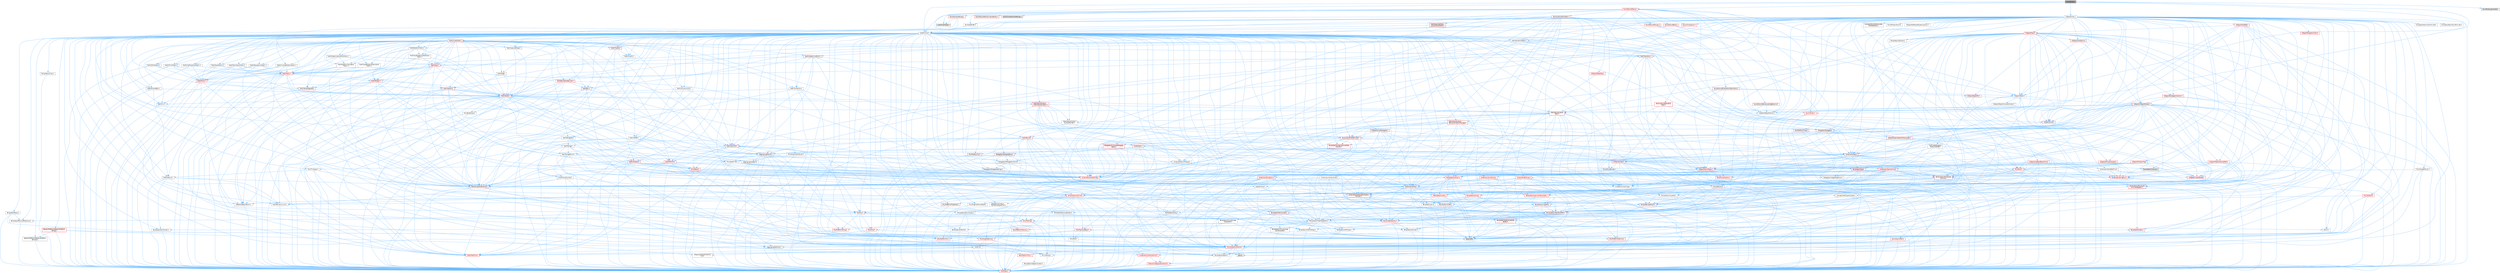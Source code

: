 digraph "SoundNode.h"
{
 // INTERACTIVE_SVG=YES
 // LATEX_PDF_SIZE
  bgcolor="transparent";
  edge [fontname=Helvetica,fontsize=10,labelfontname=Helvetica,labelfontsize=10];
  node [fontname=Helvetica,fontsize=10,shape=box,height=0.2,width=0.4];
  Node1 [id="Node000001",label="SoundNode.h",height=0.2,width=0.4,color="gray40", fillcolor="grey60", style="filled", fontcolor="black",tooltip=" "];
  Node1 -> Node2 [id="edge1_Node000001_Node000002",color="steelblue1",style="solid",tooltip=" "];
  Node2 [id="Node000002",label="CoreMinimal.h",height=0.2,width=0.4,color="grey40", fillcolor="white", style="filled",URL="$d7/d67/CoreMinimal_8h.html",tooltip=" "];
  Node2 -> Node3 [id="edge2_Node000002_Node000003",color="steelblue1",style="solid",tooltip=" "];
  Node3 [id="Node000003",label="CoreTypes.h",height=0.2,width=0.4,color="red", fillcolor="#FFF0F0", style="filled",URL="$dc/dec/CoreTypes_8h.html",tooltip=" "];
  Node2 -> Node17 [id="edge3_Node000002_Node000017",color="steelblue1",style="solid",tooltip=" "];
  Node17 [id="Node000017",label="CoreFwd.h",height=0.2,width=0.4,color="grey40", fillcolor="white", style="filled",URL="$d1/d1e/CoreFwd_8h.html",tooltip=" "];
  Node17 -> Node3 [id="edge4_Node000017_Node000003",color="steelblue1",style="solid",tooltip=" "];
  Node17 -> Node18 [id="edge5_Node000017_Node000018",color="steelblue1",style="solid",tooltip=" "];
  Node18 [id="Node000018",label="Containers/ContainersFwd.h",height=0.2,width=0.4,color="red", fillcolor="#FFF0F0", style="filled",URL="$d4/d0a/ContainersFwd_8h.html",tooltip=" "];
  Node18 -> Node3 [id="edge6_Node000018_Node000003",color="steelblue1",style="solid",tooltip=" "];
  Node18 -> Node19 [id="edge7_Node000018_Node000019",color="steelblue1",style="solid",tooltip=" "];
  Node19 [id="Node000019",label="Traits/IsContiguousContainer.h",height=0.2,width=0.4,color="red", fillcolor="#FFF0F0", style="filled",URL="$d5/d3c/IsContiguousContainer_8h.html",tooltip=" "];
  Node19 -> Node3 [id="edge8_Node000019_Node000003",color="steelblue1",style="solid",tooltip=" "];
  Node17 -> Node22 [id="edge9_Node000017_Node000022",color="steelblue1",style="solid",tooltip=" "];
  Node22 [id="Node000022",label="Math/MathFwd.h",height=0.2,width=0.4,color="red", fillcolor="#FFF0F0", style="filled",URL="$d2/d10/MathFwd_8h.html",tooltip=" "];
  Node17 -> Node23 [id="edge10_Node000017_Node000023",color="steelblue1",style="solid",tooltip=" "];
  Node23 [id="Node000023",label="UObject/UObjectHierarchy\lFwd.h",height=0.2,width=0.4,color="grey40", fillcolor="white", style="filled",URL="$d3/d13/UObjectHierarchyFwd_8h.html",tooltip=" "];
  Node2 -> Node23 [id="edge11_Node000002_Node000023",color="steelblue1",style="solid",tooltip=" "];
  Node2 -> Node18 [id="edge12_Node000002_Node000018",color="steelblue1",style="solid",tooltip=" "];
  Node2 -> Node24 [id="edge13_Node000002_Node000024",color="steelblue1",style="solid",tooltip=" "];
  Node24 [id="Node000024",label="Misc/VarArgs.h",height=0.2,width=0.4,color="grey40", fillcolor="white", style="filled",URL="$d5/d6f/VarArgs_8h.html",tooltip=" "];
  Node24 -> Node3 [id="edge14_Node000024_Node000003",color="steelblue1",style="solid",tooltip=" "];
  Node2 -> Node25 [id="edge15_Node000002_Node000025",color="steelblue1",style="solid",tooltip=" "];
  Node25 [id="Node000025",label="Logging/LogVerbosity.h",height=0.2,width=0.4,color="grey40", fillcolor="white", style="filled",URL="$d2/d8f/LogVerbosity_8h.html",tooltip=" "];
  Node25 -> Node3 [id="edge16_Node000025_Node000003",color="steelblue1",style="solid",tooltip=" "];
  Node2 -> Node26 [id="edge17_Node000002_Node000026",color="steelblue1",style="solid",tooltip=" "];
  Node26 [id="Node000026",label="Misc/OutputDevice.h",height=0.2,width=0.4,color="red", fillcolor="#FFF0F0", style="filled",URL="$d7/d32/OutputDevice_8h.html",tooltip=" "];
  Node26 -> Node17 [id="edge18_Node000026_Node000017",color="steelblue1",style="solid",tooltip=" "];
  Node26 -> Node3 [id="edge19_Node000026_Node000003",color="steelblue1",style="solid",tooltip=" "];
  Node26 -> Node25 [id="edge20_Node000026_Node000025",color="steelblue1",style="solid",tooltip=" "];
  Node26 -> Node24 [id="edge21_Node000026_Node000024",color="steelblue1",style="solid",tooltip=" "];
  Node2 -> Node32 [id="edge22_Node000002_Node000032",color="steelblue1",style="solid",tooltip=" "];
  Node32 [id="Node000032",label="HAL/PlatformCrt.h",height=0.2,width=0.4,color="red", fillcolor="#FFF0F0", style="filled",URL="$d8/d75/PlatformCrt_8h.html",tooltip=" "];
  Node2 -> Node42 [id="edge23_Node000002_Node000042",color="steelblue1",style="solid",tooltip=" "];
  Node42 [id="Node000042",label="HAL/PlatformMisc.h",height=0.2,width=0.4,color="red", fillcolor="#FFF0F0", style="filled",URL="$d0/df5/PlatformMisc_8h.html",tooltip=" "];
  Node42 -> Node3 [id="edge24_Node000042_Node000003",color="steelblue1",style="solid",tooltip=" "];
  Node2 -> Node61 [id="edge25_Node000002_Node000061",color="steelblue1",style="solid",tooltip=" "];
  Node61 [id="Node000061",label="Misc/AssertionMacros.h",height=0.2,width=0.4,color="red", fillcolor="#FFF0F0", style="filled",URL="$d0/dfa/AssertionMacros_8h.html",tooltip=" "];
  Node61 -> Node3 [id="edge26_Node000061_Node000003",color="steelblue1",style="solid",tooltip=" "];
  Node61 -> Node42 [id="edge27_Node000061_Node000042",color="steelblue1",style="solid",tooltip=" "];
  Node61 -> Node62 [id="edge28_Node000061_Node000062",color="steelblue1",style="solid",tooltip=" "];
  Node62 [id="Node000062",label="Templates/EnableIf.h",height=0.2,width=0.4,color="grey40", fillcolor="white", style="filled",URL="$d7/d60/EnableIf_8h.html",tooltip=" "];
  Node62 -> Node3 [id="edge29_Node000062_Node000003",color="steelblue1",style="solid",tooltip=" "];
  Node61 -> Node24 [id="edge30_Node000061_Node000024",color="steelblue1",style="solid",tooltip=" "];
  Node61 -> Node69 [id="edge31_Node000061_Node000069",color="steelblue1",style="solid",tooltip=" "];
  Node69 [id="Node000069",label="atomic",height=0.2,width=0.4,color="grey60", fillcolor="#E0E0E0", style="filled",tooltip=" "];
  Node2 -> Node70 [id="edge32_Node000002_Node000070",color="steelblue1",style="solid",tooltip=" "];
  Node70 [id="Node000070",label="Templates/IsPointer.h",height=0.2,width=0.4,color="grey40", fillcolor="white", style="filled",URL="$d7/d05/IsPointer_8h.html",tooltip=" "];
  Node70 -> Node3 [id="edge33_Node000070_Node000003",color="steelblue1",style="solid",tooltip=" "];
  Node2 -> Node71 [id="edge34_Node000002_Node000071",color="steelblue1",style="solid",tooltip=" "];
  Node71 [id="Node000071",label="HAL/PlatformMemory.h",height=0.2,width=0.4,color="red", fillcolor="#FFF0F0", style="filled",URL="$de/d68/PlatformMemory_8h.html",tooltip=" "];
  Node71 -> Node3 [id="edge35_Node000071_Node000003",color="steelblue1",style="solid",tooltip=" "];
  Node2 -> Node54 [id="edge36_Node000002_Node000054",color="steelblue1",style="solid",tooltip=" "];
  Node54 [id="Node000054",label="HAL/PlatformAtomics.h",height=0.2,width=0.4,color="red", fillcolor="#FFF0F0", style="filled",URL="$d3/d36/PlatformAtomics_8h.html",tooltip=" "];
  Node54 -> Node3 [id="edge37_Node000054_Node000003",color="steelblue1",style="solid",tooltip=" "];
  Node2 -> Node76 [id="edge38_Node000002_Node000076",color="steelblue1",style="solid",tooltip=" "];
  Node76 [id="Node000076",label="Misc/Exec.h",height=0.2,width=0.4,color="grey40", fillcolor="white", style="filled",URL="$de/ddb/Exec_8h.html",tooltip=" "];
  Node76 -> Node3 [id="edge39_Node000076_Node000003",color="steelblue1",style="solid",tooltip=" "];
  Node76 -> Node61 [id="edge40_Node000076_Node000061",color="steelblue1",style="solid",tooltip=" "];
  Node2 -> Node77 [id="edge41_Node000002_Node000077",color="steelblue1",style="solid",tooltip=" "];
  Node77 [id="Node000077",label="HAL/MemoryBase.h",height=0.2,width=0.4,color="red", fillcolor="#FFF0F0", style="filled",URL="$d6/d9f/MemoryBase_8h.html",tooltip=" "];
  Node77 -> Node3 [id="edge42_Node000077_Node000003",color="steelblue1",style="solid",tooltip=" "];
  Node77 -> Node54 [id="edge43_Node000077_Node000054",color="steelblue1",style="solid",tooltip=" "];
  Node77 -> Node32 [id="edge44_Node000077_Node000032",color="steelblue1",style="solid",tooltip=" "];
  Node77 -> Node76 [id="edge45_Node000077_Node000076",color="steelblue1",style="solid",tooltip=" "];
  Node77 -> Node26 [id="edge46_Node000077_Node000026",color="steelblue1",style="solid",tooltip=" "];
  Node2 -> Node87 [id="edge47_Node000002_Node000087",color="steelblue1",style="solid",tooltip=" "];
  Node87 [id="Node000087",label="HAL/UnrealMemory.h",height=0.2,width=0.4,color="red", fillcolor="#FFF0F0", style="filled",URL="$d9/d96/UnrealMemory_8h.html",tooltip=" "];
  Node87 -> Node3 [id="edge48_Node000087_Node000003",color="steelblue1",style="solid",tooltip=" "];
  Node87 -> Node77 [id="edge49_Node000087_Node000077",color="steelblue1",style="solid",tooltip=" "];
  Node87 -> Node71 [id="edge50_Node000087_Node000071",color="steelblue1",style="solid",tooltip=" "];
  Node87 -> Node70 [id="edge51_Node000087_Node000070",color="steelblue1",style="solid",tooltip=" "];
  Node2 -> Node89 [id="edge52_Node000002_Node000089",color="steelblue1",style="solid",tooltip=" "];
  Node89 [id="Node000089",label="Templates/IsArithmetic.h",height=0.2,width=0.4,color="grey40", fillcolor="white", style="filled",URL="$d2/d5d/IsArithmetic_8h.html",tooltip=" "];
  Node89 -> Node3 [id="edge53_Node000089_Node000003",color="steelblue1",style="solid",tooltip=" "];
  Node2 -> Node83 [id="edge54_Node000002_Node000083",color="steelblue1",style="solid",tooltip=" "];
  Node83 [id="Node000083",label="Templates/AndOrNot.h",height=0.2,width=0.4,color="grey40", fillcolor="white", style="filled",URL="$db/d0a/AndOrNot_8h.html",tooltip=" "];
  Node83 -> Node3 [id="edge55_Node000083_Node000003",color="steelblue1",style="solid",tooltip=" "];
  Node2 -> Node90 [id="edge56_Node000002_Node000090",color="steelblue1",style="solid",tooltip=" "];
  Node90 [id="Node000090",label="Templates/IsPODType.h",height=0.2,width=0.4,color="grey40", fillcolor="white", style="filled",URL="$d7/db1/IsPODType_8h.html",tooltip=" "];
  Node90 -> Node3 [id="edge57_Node000090_Node000003",color="steelblue1",style="solid",tooltip=" "];
  Node2 -> Node91 [id="edge58_Node000002_Node000091",color="steelblue1",style="solid",tooltip=" "];
  Node91 [id="Node000091",label="Templates/IsUECoreType.h",height=0.2,width=0.4,color="grey40", fillcolor="white", style="filled",URL="$d1/db8/IsUECoreType_8h.html",tooltip=" "];
  Node91 -> Node3 [id="edge59_Node000091_Node000003",color="steelblue1",style="solid",tooltip=" "];
  Node91 -> Node7 [id="edge60_Node000091_Node000007",color="steelblue1",style="solid",tooltip=" "];
  Node7 [id="Node000007",label="type_traits",height=0.2,width=0.4,color="grey60", fillcolor="#E0E0E0", style="filled",tooltip=" "];
  Node2 -> Node84 [id="edge61_Node000002_Node000084",color="steelblue1",style="solid",tooltip=" "];
  Node84 [id="Node000084",label="Templates/IsTriviallyCopy\lConstructible.h",height=0.2,width=0.4,color="grey40", fillcolor="white", style="filled",URL="$d3/d78/IsTriviallyCopyConstructible_8h.html",tooltip=" "];
  Node84 -> Node3 [id="edge62_Node000084_Node000003",color="steelblue1",style="solid",tooltip=" "];
  Node84 -> Node7 [id="edge63_Node000084_Node000007",color="steelblue1",style="solid",tooltip=" "];
  Node2 -> Node92 [id="edge64_Node000002_Node000092",color="steelblue1",style="solid",tooltip=" "];
  Node92 [id="Node000092",label="Templates/UnrealTypeTraits.h",height=0.2,width=0.4,color="grey40", fillcolor="white", style="filled",URL="$d2/d2d/UnrealTypeTraits_8h.html",tooltip=" "];
  Node92 -> Node3 [id="edge65_Node000092_Node000003",color="steelblue1",style="solid",tooltip=" "];
  Node92 -> Node70 [id="edge66_Node000092_Node000070",color="steelblue1",style="solid",tooltip=" "];
  Node92 -> Node61 [id="edge67_Node000092_Node000061",color="steelblue1",style="solid",tooltip=" "];
  Node92 -> Node83 [id="edge68_Node000092_Node000083",color="steelblue1",style="solid",tooltip=" "];
  Node92 -> Node62 [id="edge69_Node000092_Node000062",color="steelblue1",style="solid",tooltip=" "];
  Node92 -> Node89 [id="edge70_Node000092_Node000089",color="steelblue1",style="solid",tooltip=" "];
  Node92 -> Node29 [id="edge71_Node000092_Node000029",color="steelblue1",style="solid",tooltip=" "];
  Node29 [id="Node000029",label="IsEnum.h",height=0.2,width=0.4,color="grey40", fillcolor="white", style="filled",URL="$d4/de5/IsEnum_8h.html",tooltip=" "];
  Node92 -> Node93 [id="edge72_Node000092_Node000093",color="steelblue1",style="solid",tooltip=" "];
  Node93 [id="Node000093",label="Templates/Models.h",height=0.2,width=0.4,color="red", fillcolor="#FFF0F0", style="filled",URL="$d3/d0c/Models_8h.html",tooltip=" "];
  Node92 -> Node90 [id="edge73_Node000092_Node000090",color="steelblue1",style="solid",tooltip=" "];
  Node92 -> Node91 [id="edge74_Node000092_Node000091",color="steelblue1",style="solid",tooltip=" "];
  Node92 -> Node84 [id="edge75_Node000092_Node000084",color="steelblue1",style="solid",tooltip=" "];
  Node2 -> Node62 [id="edge76_Node000002_Node000062",color="steelblue1",style="solid",tooltip=" "];
  Node2 -> Node94 [id="edge77_Node000002_Node000094",color="steelblue1",style="solid",tooltip=" "];
  Node94 [id="Node000094",label="Templates/RemoveReference.h",height=0.2,width=0.4,color="grey40", fillcolor="white", style="filled",URL="$da/dbe/RemoveReference_8h.html",tooltip=" "];
  Node94 -> Node3 [id="edge78_Node000094_Node000003",color="steelblue1",style="solid",tooltip=" "];
  Node2 -> Node95 [id="edge79_Node000002_Node000095",color="steelblue1",style="solid",tooltip=" "];
  Node95 [id="Node000095",label="Templates/IntegralConstant.h",height=0.2,width=0.4,color="grey40", fillcolor="white", style="filled",URL="$db/d1b/IntegralConstant_8h.html",tooltip=" "];
  Node95 -> Node3 [id="edge80_Node000095_Node000003",color="steelblue1",style="solid",tooltip=" "];
  Node2 -> Node96 [id="edge81_Node000002_Node000096",color="steelblue1",style="solid",tooltip=" "];
  Node96 [id="Node000096",label="Templates/IsClass.h",height=0.2,width=0.4,color="grey40", fillcolor="white", style="filled",URL="$db/dcb/IsClass_8h.html",tooltip=" "];
  Node96 -> Node3 [id="edge82_Node000096_Node000003",color="steelblue1",style="solid",tooltip=" "];
  Node2 -> Node97 [id="edge83_Node000002_Node000097",color="steelblue1",style="solid",tooltip=" "];
  Node97 [id="Node000097",label="Templates/TypeCompatible\lBytes.h",height=0.2,width=0.4,color="red", fillcolor="#FFF0F0", style="filled",URL="$df/d0a/TypeCompatibleBytes_8h.html",tooltip=" "];
  Node97 -> Node3 [id="edge84_Node000097_Node000003",color="steelblue1",style="solid",tooltip=" "];
  Node97 -> Node7 [id="edge85_Node000097_Node000007",color="steelblue1",style="solid",tooltip=" "];
  Node2 -> Node19 [id="edge86_Node000002_Node000019",color="steelblue1",style="solid",tooltip=" "];
  Node2 -> Node98 [id="edge87_Node000002_Node000098",color="steelblue1",style="solid",tooltip=" "];
  Node98 [id="Node000098",label="Templates/UnrealTemplate.h",height=0.2,width=0.4,color="red", fillcolor="#FFF0F0", style="filled",URL="$d4/d24/UnrealTemplate_8h.html",tooltip=" "];
  Node98 -> Node3 [id="edge88_Node000098_Node000003",color="steelblue1",style="solid",tooltip=" "];
  Node98 -> Node70 [id="edge89_Node000098_Node000070",color="steelblue1",style="solid",tooltip=" "];
  Node98 -> Node87 [id="edge90_Node000098_Node000087",color="steelblue1",style="solid",tooltip=" "];
  Node98 -> Node92 [id="edge91_Node000098_Node000092",color="steelblue1",style="solid",tooltip=" "];
  Node98 -> Node94 [id="edge92_Node000098_Node000094",color="steelblue1",style="solid",tooltip=" "];
  Node98 -> Node97 [id="edge93_Node000098_Node000097",color="steelblue1",style="solid",tooltip=" "];
  Node98 -> Node19 [id="edge94_Node000098_Node000019",color="steelblue1",style="solid",tooltip=" "];
  Node98 -> Node7 [id="edge95_Node000098_Node000007",color="steelblue1",style="solid",tooltip=" "];
  Node2 -> Node47 [id="edge96_Node000002_Node000047",color="steelblue1",style="solid",tooltip=" "];
  Node47 [id="Node000047",label="Math/NumericLimits.h",height=0.2,width=0.4,color="grey40", fillcolor="white", style="filled",URL="$df/d1b/NumericLimits_8h.html",tooltip=" "];
  Node47 -> Node3 [id="edge97_Node000047_Node000003",color="steelblue1",style="solid",tooltip=" "];
  Node2 -> Node102 [id="edge98_Node000002_Node000102",color="steelblue1",style="solid",tooltip=" "];
  Node102 [id="Node000102",label="HAL/PlatformMath.h",height=0.2,width=0.4,color="red", fillcolor="#FFF0F0", style="filled",URL="$dc/d53/PlatformMath_8h.html",tooltip=" "];
  Node102 -> Node3 [id="edge99_Node000102_Node000003",color="steelblue1",style="solid",tooltip=" "];
  Node2 -> Node85 [id="edge100_Node000002_Node000085",color="steelblue1",style="solid",tooltip=" "];
  Node85 [id="Node000085",label="Templates/IsTriviallyCopy\lAssignable.h",height=0.2,width=0.4,color="grey40", fillcolor="white", style="filled",URL="$d2/df2/IsTriviallyCopyAssignable_8h.html",tooltip=" "];
  Node85 -> Node3 [id="edge101_Node000085_Node000003",color="steelblue1",style="solid",tooltip=" "];
  Node85 -> Node7 [id="edge102_Node000085_Node000007",color="steelblue1",style="solid",tooltip=" "];
  Node2 -> Node110 [id="edge103_Node000002_Node000110",color="steelblue1",style="solid",tooltip=" "];
  Node110 [id="Node000110",label="Templates/MemoryOps.h",height=0.2,width=0.4,color="red", fillcolor="#FFF0F0", style="filled",URL="$db/dea/MemoryOps_8h.html",tooltip=" "];
  Node110 -> Node3 [id="edge104_Node000110_Node000003",color="steelblue1",style="solid",tooltip=" "];
  Node110 -> Node87 [id="edge105_Node000110_Node000087",color="steelblue1",style="solid",tooltip=" "];
  Node110 -> Node85 [id="edge106_Node000110_Node000085",color="steelblue1",style="solid",tooltip=" "];
  Node110 -> Node84 [id="edge107_Node000110_Node000084",color="steelblue1",style="solid",tooltip=" "];
  Node110 -> Node92 [id="edge108_Node000110_Node000092",color="steelblue1",style="solid",tooltip=" "];
  Node110 -> Node7 [id="edge109_Node000110_Node000007",color="steelblue1",style="solid",tooltip=" "];
  Node2 -> Node111 [id="edge110_Node000002_Node000111",color="steelblue1",style="solid",tooltip=" "];
  Node111 [id="Node000111",label="Containers/ContainerAllocation\lPolicies.h",height=0.2,width=0.4,color="red", fillcolor="#FFF0F0", style="filled",URL="$d7/dff/ContainerAllocationPolicies_8h.html",tooltip=" "];
  Node111 -> Node3 [id="edge111_Node000111_Node000003",color="steelblue1",style="solid",tooltip=" "];
  Node111 -> Node111 [id="edge112_Node000111_Node000111",color="steelblue1",style="solid",tooltip=" "];
  Node111 -> Node102 [id="edge113_Node000111_Node000102",color="steelblue1",style="solid",tooltip=" "];
  Node111 -> Node87 [id="edge114_Node000111_Node000087",color="steelblue1",style="solid",tooltip=" "];
  Node111 -> Node47 [id="edge115_Node000111_Node000047",color="steelblue1",style="solid",tooltip=" "];
  Node111 -> Node61 [id="edge116_Node000111_Node000061",color="steelblue1",style="solid",tooltip=" "];
  Node111 -> Node110 [id="edge117_Node000111_Node000110",color="steelblue1",style="solid",tooltip=" "];
  Node111 -> Node97 [id="edge118_Node000111_Node000097",color="steelblue1",style="solid",tooltip=" "];
  Node111 -> Node7 [id="edge119_Node000111_Node000007",color="steelblue1",style="solid",tooltip=" "];
  Node2 -> Node114 [id="edge120_Node000002_Node000114",color="steelblue1",style="solid",tooltip=" "];
  Node114 [id="Node000114",label="Templates/IsEnumClass.h",height=0.2,width=0.4,color="grey40", fillcolor="white", style="filled",URL="$d7/d15/IsEnumClass_8h.html",tooltip=" "];
  Node114 -> Node3 [id="edge121_Node000114_Node000003",color="steelblue1",style="solid",tooltip=" "];
  Node114 -> Node83 [id="edge122_Node000114_Node000083",color="steelblue1",style="solid",tooltip=" "];
  Node2 -> Node115 [id="edge123_Node000002_Node000115",color="steelblue1",style="solid",tooltip=" "];
  Node115 [id="Node000115",label="HAL/PlatformProperties.h",height=0.2,width=0.4,color="red", fillcolor="#FFF0F0", style="filled",URL="$d9/db0/PlatformProperties_8h.html",tooltip=" "];
  Node115 -> Node3 [id="edge124_Node000115_Node000003",color="steelblue1",style="solid",tooltip=" "];
  Node2 -> Node118 [id="edge125_Node000002_Node000118",color="steelblue1",style="solid",tooltip=" "];
  Node118 [id="Node000118",label="Misc/EngineVersionBase.h",height=0.2,width=0.4,color="grey40", fillcolor="white", style="filled",URL="$d5/d2b/EngineVersionBase_8h.html",tooltip=" "];
  Node118 -> Node3 [id="edge126_Node000118_Node000003",color="steelblue1",style="solid",tooltip=" "];
  Node2 -> Node119 [id="edge127_Node000002_Node000119",color="steelblue1",style="solid",tooltip=" "];
  Node119 [id="Node000119",label="Internationalization\l/TextNamespaceFwd.h",height=0.2,width=0.4,color="grey40", fillcolor="white", style="filled",URL="$d8/d97/TextNamespaceFwd_8h.html",tooltip=" "];
  Node119 -> Node3 [id="edge128_Node000119_Node000003",color="steelblue1",style="solid",tooltip=" "];
  Node2 -> Node120 [id="edge129_Node000002_Node000120",color="steelblue1",style="solid",tooltip=" "];
  Node120 [id="Node000120",label="Serialization/Archive.h",height=0.2,width=0.4,color="red", fillcolor="#FFF0F0", style="filled",URL="$d7/d3b/Archive_8h.html",tooltip=" "];
  Node120 -> Node17 [id="edge130_Node000120_Node000017",color="steelblue1",style="solid",tooltip=" "];
  Node120 -> Node3 [id="edge131_Node000120_Node000003",color="steelblue1",style="solid",tooltip=" "];
  Node120 -> Node115 [id="edge132_Node000120_Node000115",color="steelblue1",style="solid",tooltip=" "];
  Node120 -> Node119 [id="edge133_Node000120_Node000119",color="steelblue1",style="solid",tooltip=" "];
  Node120 -> Node22 [id="edge134_Node000120_Node000022",color="steelblue1",style="solid",tooltip=" "];
  Node120 -> Node61 [id="edge135_Node000120_Node000061",color="steelblue1",style="solid",tooltip=" "];
  Node120 -> Node118 [id="edge136_Node000120_Node000118",color="steelblue1",style="solid",tooltip=" "];
  Node120 -> Node24 [id="edge137_Node000120_Node000024",color="steelblue1",style="solid",tooltip=" "];
  Node120 -> Node62 [id="edge138_Node000120_Node000062",color="steelblue1",style="solid",tooltip=" "];
  Node120 -> Node114 [id="edge139_Node000120_Node000114",color="steelblue1",style="solid",tooltip=" "];
  Node120 -> Node98 [id="edge140_Node000120_Node000098",color="steelblue1",style="solid",tooltip=" "];
  Node120 -> Node123 [id="edge141_Node000120_Node000123",color="steelblue1",style="solid",tooltip=" "];
  Node123 [id="Node000123",label="UObject/ObjectVersion.h",height=0.2,width=0.4,color="grey40", fillcolor="white", style="filled",URL="$da/d63/ObjectVersion_8h.html",tooltip=" "];
  Node123 -> Node3 [id="edge142_Node000123_Node000003",color="steelblue1",style="solid",tooltip=" "];
  Node2 -> Node124 [id="edge143_Node000002_Node000124",color="steelblue1",style="solid",tooltip=" "];
  Node124 [id="Node000124",label="Templates/Less.h",height=0.2,width=0.4,color="grey40", fillcolor="white", style="filled",URL="$de/dc8/Less_8h.html",tooltip=" "];
  Node124 -> Node3 [id="edge144_Node000124_Node000003",color="steelblue1",style="solid",tooltip=" "];
  Node124 -> Node98 [id="edge145_Node000124_Node000098",color="steelblue1",style="solid",tooltip=" "];
  Node2 -> Node125 [id="edge146_Node000002_Node000125",color="steelblue1",style="solid",tooltip=" "];
  Node125 [id="Node000125",label="Templates/Sorting.h",height=0.2,width=0.4,color="red", fillcolor="#FFF0F0", style="filled",URL="$d3/d9e/Sorting_8h.html",tooltip=" "];
  Node125 -> Node3 [id="edge147_Node000125_Node000003",color="steelblue1",style="solid",tooltip=" "];
  Node125 -> Node102 [id="edge148_Node000125_Node000102",color="steelblue1",style="solid",tooltip=" "];
  Node125 -> Node124 [id="edge149_Node000125_Node000124",color="steelblue1",style="solid",tooltip=" "];
  Node2 -> Node136 [id="edge150_Node000002_Node000136",color="steelblue1",style="solid",tooltip=" "];
  Node136 [id="Node000136",label="Misc/Char.h",height=0.2,width=0.4,color="red", fillcolor="#FFF0F0", style="filled",URL="$d0/d58/Char_8h.html",tooltip=" "];
  Node136 -> Node3 [id="edge151_Node000136_Node000003",color="steelblue1",style="solid",tooltip=" "];
  Node136 -> Node7 [id="edge152_Node000136_Node000007",color="steelblue1",style="solid",tooltip=" "];
  Node2 -> Node139 [id="edge153_Node000002_Node000139",color="steelblue1",style="solid",tooltip=" "];
  Node139 [id="Node000139",label="GenericPlatform/GenericPlatform\lStricmp.h",height=0.2,width=0.4,color="grey40", fillcolor="white", style="filled",URL="$d2/d86/GenericPlatformStricmp_8h.html",tooltip=" "];
  Node139 -> Node3 [id="edge154_Node000139_Node000003",color="steelblue1",style="solid",tooltip=" "];
  Node2 -> Node140 [id="edge155_Node000002_Node000140",color="steelblue1",style="solid",tooltip=" "];
  Node140 [id="Node000140",label="GenericPlatform/GenericPlatform\lString.h",height=0.2,width=0.4,color="red", fillcolor="#FFF0F0", style="filled",URL="$dd/d20/GenericPlatformString_8h.html",tooltip=" "];
  Node140 -> Node3 [id="edge156_Node000140_Node000003",color="steelblue1",style="solid",tooltip=" "];
  Node140 -> Node139 [id="edge157_Node000140_Node000139",color="steelblue1",style="solid",tooltip=" "];
  Node140 -> Node62 [id="edge158_Node000140_Node000062",color="steelblue1",style="solid",tooltip=" "];
  Node140 -> Node7 [id="edge159_Node000140_Node000007",color="steelblue1",style="solid",tooltip=" "];
  Node2 -> Node73 [id="edge160_Node000002_Node000073",color="steelblue1",style="solid",tooltip=" "];
  Node73 [id="Node000073",label="HAL/PlatformString.h",height=0.2,width=0.4,color="red", fillcolor="#FFF0F0", style="filled",URL="$db/db5/PlatformString_8h.html",tooltip=" "];
  Node73 -> Node3 [id="edge161_Node000073_Node000003",color="steelblue1",style="solid",tooltip=" "];
  Node2 -> Node143 [id="edge162_Node000002_Node000143",color="steelblue1",style="solid",tooltip=" "];
  Node143 [id="Node000143",label="Misc/CString.h",height=0.2,width=0.4,color="red", fillcolor="#FFF0F0", style="filled",URL="$d2/d49/CString_8h.html",tooltip=" "];
  Node143 -> Node3 [id="edge163_Node000143_Node000003",color="steelblue1",style="solid",tooltip=" "];
  Node143 -> Node32 [id="edge164_Node000143_Node000032",color="steelblue1",style="solid",tooltip=" "];
  Node143 -> Node73 [id="edge165_Node000143_Node000073",color="steelblue1",style="solid",tooltip=" "];
  Node143 -> Node61 [id="edge166_Node000143_Node000061",color="steelblue1",style="solid",tooltip=" "];
  Node143 -> Node136 [id="edge167_Node000143_Node000136",color="steelblue1",style="solid",tooltip=" "];
  Node143 -> Node24 [id="edge168_Node000143_Node000024",color="steelblue1",style="solid",tooltip=" "];
  Node2 -> Node144 [id="edge169_Node000002_Node000144",color="steelblue1",style="solid",tooltip=" "];
  Node144 [id="Node000144",label="Misc/Crc.h",height=0.2,width=0.4,color="red", fillcolor="#FFF0F0", style="filled",URL="$d4/dd2/Crc_8h.html",tooltip=" "];
  Node144 -> Node3 [id="edge170_Node000144_Node000003",color="steelblue1",style="solid",tooltip=" "];
  Node144 -> Node73 [id="edge171_Node000144_Node000073",color="steelblue1",style="solid",tooltip=" "];
  Node144 -> Node61 [id="edge172_Node000144_Node000061",color="steelblue1",style="solid",tooltip=" "];
  Node144 -> Node143 [id="edge173_Node000144_Node000143",color="steelblue1",style="solid",tooltip=" "];
  Node144 -> Node136 [id="edge174_Node000144_Node000136",color="steelblue1",style="solid",tooltip=" "];
  Node144 -> Node92 [id="edge175_Node000144_Node000092",color="steelblue1",style="solid",tooltip=" "];
  Node2 -> Node135 [id="edge176_Node000002_Node000135",color="steelblue1",style="solid",tooltip=" "];
  Node135 [id="Node000135",label="Math/UnrealMathUtility.h",height=0.2,width=0.4,color="red", fillcolor="#FFF0F0", style="filled",URL="$db/db8/UnrealMathUtility_8h.html",tooltip=" "];
  Node135 -> Node3 [id="edge177_Node000135_Node000003",color="steelblue1",style="solid",tooltip=" "];
  Node135 -> Node61 [id="edge178_Node000135_Node000061",color="steelblue1",style="solid",tooltip=" "];
  Node135 -> Node102 [id="edge179_Node000135_Node000102",color="steelblue1",style="solid",tooltip=" "];
  Node135 -> Node22 [id="edge180_Node000135_Node000022",color="steelblue1",style="solid",tooltip=" "];
  Node2 -> Node145 [id="edge181_Node000002_Node000145",color="steelblue1",style="solid",tooltip=" "];
  Node145 [id="Node000145",label="Containers/UnrealString.h",height=0.2,width=0.4,color="red", fillcolor="#FFF0F0", style="filled",URL="$d5/dba/UnrealString_8h.html",tooltip=" "];
  Node2 -> Node149 [id="edge182_Node000002_Node000149",color="steelblue1",style="solid",tooltip=" "];
  Node149 [id="Node000149",label="Containers/Array.h",height=0.2,width=0.4,color="red", fillcolor="#FFF0F0", style="filled",URL="$df/dd0/Array_8h.html",tooltip=" "];
  Node149 -> Node3 [id="edge183_Node000149_Node000003",color="steelblue1",style="solid",tooltip=" "];
  Node149 -> Node61 [id="edge184_Node000149_Node000061",color="steelblue1",style="solid",tooltip=" "];
  Node149 -> Node87 [id="edge185_Node000149_Node000087",color="steelblue1",style="solid",tooltip=" "];
  Node149 -> Node92 [id="edge186_Node000149_Node000092",color="steelblue1",style="solid",tooltip=" "];
  Node149 -> Node98 [id="edge187_Node000149_Node000098",color="steelblue1",style="solid",tooltip=" "];
  Node149 -> Node111 [id="edge188_Node000149_Node000111",color="steelblue1",style="solid",tooltip=" "];
  Node149 -> Node120 [id="edge189_Node000149_Node000120",color="steelblue1",style="solid",tooltip=" "];
  Node149 -> Node170 [id="edge190_Node000149_Node000170",color="steelblue1",style="solid",tooltip=" "];
  Node170 [id="Node000170",label="Concepts/GetTypeHashable.h",height=0.2,width=0.4,color="grey40", fillcolor="white", style="filled",URL="$d3/da2/GetTypeHashable_8h.html",tooltip=" "];
  Node170 -> Node3 [id="edge191_Node000170_Node000003",color="steelblue1",style="solid",tooltip=" "];
  Node170 -> Node161 [id="edge192_Node000170_Node000161",color="steelblue1",style="solid",tooltip=" "];
  Node161 [id="Node000161",label="Templates/TypeHash.h",height=0.2,width=0.4,color="red", fillcolor="#FFF0F0", style="filled",URL="$d1/d62/TypeHash_8h.html",tooltip=" "];
  Node161 -> Node3 [id="edge193_Node000161_Node000003",color="steelblue1",style="solid",tooltip=" "];
  Node161 -> Node144 [id="edge194_Node000161_Node000144",color="steelblue1",style="solid",tooltip=" "];
  Node161 -> Node7 [id="edge195_Node000161_Node000007",color="steelblue1",style="solid",tooltip=" "];
  Node149 -> Node128 [id="edge196_Node000149_Node000128",color="steelblue1",style="solid",tooltip=" "];
  Node128 [id="Node000128",label="Templates/Invoke.h",height=0.2,width=0.4,color="red", fillcolor="#FFF0F0", style="filled",URL="$d7/deb/Invoke_8h.html",tooltip=" "];
  Node128 -> Node3 [id="edge197_Node000128_Node000003",color="steelblue1",style="solid",tooltip=" "];
  Node128 -> Node98 [id="edge198_Node000128_Node000098",color="steelblue1",style="solid",tooltip=" "];
  Node128 -> Node7 [id="edge199_Node000128_Node000007",color="steelblue1",style="solid",tooltip=" "];
  Node149 -> Node124 [id="edge200_Node000149_Node000124",color="steelblue1",style="solid",tooltip=" "];
  Node149 -> Node125 [id="edge201_Node000149_Node000125",color="steelblue1",style="solid",tooltip=" "];
  Node149 -> Node172 [id="edge202_Node000149_Node000172",color="steelblue1",style="solid",tooltip=" "];
  Node172 [id="Node000172",label="Templates/AlignmentTemplates.h",height=0.2,width=0.4,color="red", fillcolor="#FFF0F0", style="filled",URL="$dd/d32/AlignmentTemplates_8h.html",tooltip=" "];
  Node172 -> Node3 [id="edge203_Node000172_Node000003",color="steelblue1",style="solid",tooltip=" "];
  Node172 -> Node70 [id="edge204_Node000172_Node000070",color="steelblue1",style="solid",tooltip=" "];
  Node149 -> Node7 [id="edge205_Node000149_Node000007",color="steelblue1",style="solid",tooltip=" "];
  Node2 -> Node173 [id="edge206_Node000002_Node000173",color="steelblue1",style="solid",tooltip=" "];
  Node173 [id="Node000173",label="Misc/FrameNumber.h",height=0.2,width=0.4,color="grey40", fillcolor="white", style="filled",URL="$dd/dbd/FrameNumber_8h.html",tooltip=" "];
  Node173 -> Node3 [id="edge207_Node000173_Node000003",color="steelblue1",style="solid",tooltip=" "];
  Node173 -> Node47 [id="edge208_Node000173_Node000047",color="steelblue1",style="solid",tooltip=" "];
  Node173 -> Node135 [id="edge209_Node000173_Node000135",color="steelblue1",style="solid",tooltip=" "];
  Node173 -> Node62 [id="edge210_Node000173_Node000062",color="steelblue1",style="solid",tooltip=" "];
  Node173 -> Node92 [id="edge211_Node000173_Node000092",color="steelblue1",style="solid",tooltip=" "];
  Node2 -> Node174 [id="edge212_Node000002_Node000174",color="steelblue1",style="solid",tooltip=" "];
  Node174 [id="Node000174",label="Misc/Timespan.h",height=0.2,width=0.4,color="grey40", fillcolor="white", style="filled",URL="$da/dd9/Timespan_8h.html",tooltip=" "];
  Node174 -> Node3 [id="edge213_Node000174_Node000003",color="steelblue1",style="solid",tooltip=" "];
  Node174 -> Node175 [id="edge214_Node000174_Node000175",color="steelblue1",style="solid",tooltip=" "];
  Node175 [id="Node000175",label="Math/Interval.h",height=0.2,width=0.4,color="grey40", fillcolor="white", style="filled",URL="$d1/d55/Interval_8h.html",tooltip=" "];
  Node175 -> Node3 [id="edge215_Node000175_Node000003",color="steelblue1",style="solid",tooltip=" "];
  Node175 -> Node89 [id="edge216_Node000175_Node000089",color="steelblue1",style="solid",tooltip=" "];
  Node175 -> Node92 [id="edge217_Node000175_Node000092",color="steelblue1",style="solid",tooltip=" "];
  Node175 -> Node47 [id="edge218_Node000175_Node000047",color="steelblue1",style="solid",tooltip=" "];
  Node175 -> Node135 [id="edge219_Node000175_Node000135",color="steelblue1",style="solid",tooltip=" "];
  Node174 -> Node135 [id="edge220_Node000174_Node000135",color="steelblue1",style="solid",tooltip=" "];
  Node174 -> Node61 [id="edge221_Node000174_Node000061",color="steelblue1",style="solid",tooltip=" "];
  Node2 -> Node176 [id="edge222_Node000002_Node000176",color="steelblue1",style="solid",tooltip=" "];
  Node176 [id="Node000176",label="Containers/StringConv.h",height=0.2,width=0.4,color="red", fillcolor="#FFF0F0", style="filled",URL="$d3/ddf/StringConv_8h.html",tooltip=" "];
  Node176 -> Node3 [id="edge223_Node000176_Node000003",color="steelblue1",style="solid",tooltip=" "];
  Node176 -> Node61 [id="edge224_Node000176_Node000061",color="steelblue1",style="solid",tooltip=" "];
  Node176 -> Node111 [id="edge225_Node000176_Node000111",color="steelblue1",style="solid",tooltip=" "];
  Node176 -> Node149 [id="edge226_Node000176_Node000149",color="steelblue1",style="solid",tooltip=" "];
  Node176 -> Node143 [id="edge227_Node000176_Node000143",color="steelblue1",style="solid",tooltip=" "];
  Node176 -> Node177 [id="edge228_Node000176_Node000177",color="steelblue1",style="solid",tooltip=" "];
  Node177 [id="Node000177",label="Templates/IsArray.h",height=0.2,width=0.4,color="grey40", fillcolor="white", style="filled",URL="$d8/d8d/IsArray_8h.html",tooltip=" "];
  Node177 -> Node3 [id="edge229_Node000177_Node000003",color="steelblue1",style="solid",tooltip=" "];
  Node176 -> Node98 [id="edge230_Node000176_Node000098",color="steelblue1",style="solid",tooltip=" "];
  Node176 -> Node92 [id="edge231_Node000176_Node000092",color="steelblue1",style="solid",tooltip=" "];
  Node176 -> Node19 [id="edge232_Node000176_Node000019",color="steelblue1",style="solid",tooltip=" "];
  Node176 -> Node7 [id="edge233_Node000176_Node000007",color="steelblue1",style="solid",tooltip=" "];
  Node2 -> Node178 [id="edge234_Node000002_Node000178",color="steelblue1",style="solid",tooltip=" "];
  Node178 [id="Node000178",label="UObject/UnrealNames.h",height=0.2,width=0.4,color="red", fillcolor="#FFF0F0", style="filled",URL="$d8/db1/UnrealNames_8h.html",tooltip=" "];
  Node178 -> Node3 [id="edge235_Node000178_Node000003",color="steelblue1",style="solid",tooltip=" "];
  Node2 -> Node180 [id="edge236_Node000002_Node000180",color="steelblue1",style="solid",tooltip=" "];
  Node180 [id="Node000180",label="UObject/NameTypes.h",height=0.2,width=0.4,color="red", fillcolor="#FFF0F0", style="filled",URL="$d6/d35/NameTypes_8h.html",tooltip=" "];
  Node180 -> Node3 [id="edge237_Node000180_Node000003",color="steelblue1",style="solid",tooltip=" "];
  Node180 -> Node61 [id="edge238_Node000180_Node000061",color="steelblue1",style="solid",tooltip=" "];
  Node180 -> Node87 [id="edge239_Node000180_Node000087",color="steelblue1",style="solid",tooltip=" "];
  Node180 -> Node92 [id="edge240_Node000180_Node000092",color="steelblue1",style="solid",tooltip=" "];
  Node180 -> Node98 [id="edge241_Node000180_Node000098",color="steelblue1",style="solid",tooltip=" "];
  Node180 -> Node145 [id="edge242_Node000180_Node000145",color="steelblue1",style="solid",tooltip=" "];
  Node180 -> Node181 [id="edge243_Node000180_Node000181",color="steelblue1",style="solid",tooltip=" "];
  Node181 [id="Node000181",label="HAL/CriticalSection.h",height=0.2,width=0.4,color="red", fillcolor="#FFF0F0", style="filled",URL="$d6/d90/CriticalSection_8h.html",tooltip=" "];
  Node180 -> Node176 [id="edge244_Node000180_Node000176",color="steelblue1",style="solid",tooltip=" "];
  Node180 -> Node44 [id="edge245_Node000180_Node000044",color="steelblue1",style="solid",tooltip=" "];
  Node44 [id="Node000044",label="Containers/StringFwd.h",height=0.2,width=0.4,color="red", fillcolor="#FFF0F0", style="filled",URL="$df/d37/StringFwd_8h.html",tooltip=" "];
  Node44 -> Node3 [id="edge246_Node000044_Node000003",color="steelblue1",style="solid",tooltip=" "];
  Node44 -> Node19 [id="edge247_Node000044_Node000019",color="steelblue1",style="solid",tooltip=" "];
  Node180 -> Node178 [id="edge248_Node000180_Node000178",color="steelblue1",style="solid",tooltip=" "];
  Node2 -> Node188 [id="edge249_Node000002_Node000188",color="steelblue1",style="solid",tooltip=" "];
  Node188 [id="Node000188",label="Misc/Parse.h",height=0.2,width=0.4,color="red", fillcolor="#FFF0F0", style="filled",URL="$dc/d71/Parse_8h.html",tooltip=" "];
  Node188 -> Node44 [id="edge250_Node000188_Node000044",color="steelblue1",style="solid",tooltip=" "];
  Node188 -> Node145 [id="edge251_Node000188_Node000145",color="steelblue1",style="solid",tooltip=" "];
  Node188 -> Node3 [id="edge252_Node000188_Node000003",color="steelblue1",style="solid",tooltip=" "];
  Node188 -> Node32 [id="edge253_Node000188_Node000032",color="steelblue1",style="solid",tooltip=" "];
  Node188 -> Node49 [id="edge254_Node000188_Node000049",color="steelblue1",style="solid",tooltip=" "];
  Node49 [id="Node000049",label="Misc/EnumClassFlags.h",height=0.2,width=0.4,color="grey40", fillcolor="white", style="filled",URL="$d8/de7/EnumClassFlags_8h.html",tooltip=" "];
  Node188 -> Node189 [id="edge255_Node000188_Node000189",color="steelblue1",style="solid",tooltip=" "];
  Node189 [id="Node000189",label="Templates/Function.h",height=0.2,width=0.4,color="red", fillcolor="#FFF0F0", style="filled",URL="$df/df5/Function_8h.html",tooltip=" "];
  Node189 -> Node3 [id="edge256_Node000189_Node000003",color="steelblue1",style="solid",tooltip=" "];
  Node189 -> Node61 [id="edge257_Node000189_Node000061",color="steelblue1",style="solid",tooltip=" "];
  Node189 -> Node87 [id="edge258_Node000189_Node000087",color="steelblue1",style="solid",tooltip=" "];
  Node189 -> Node92 [id="edge259_Node000189_Node000092",color="steelblue1",style="solid",tooltip=" "];
  Node189 -> Node128 [id="edge260_Node000189_Node000128",color="steelblue1",style="solid",tooltip=" "];
  Node189 -> Node98 [id="edge261_Node000189_Node000098",color="steelblue1",style="solid",tooltip=" "];
  Node189 -> Node135 [id="edge262_Node000189_Node000135",color="steelblue1",style="solid",tooltip=" "];
  Node189 -> Node7 [id="edge263_Node000189_Node000007",color="steelblue1",style="solid",tooltip=" "];
  Node2 -> Node172 [id="edge264_Node000002_Node000172",color="steelblue1",style="solid",tooltip=" "];
  Node2 -> Node191 [id="edge265_Node000002_Node000191",color="steelblue1",style="solid",tooltip=" "];
  Node191 [id="Node000191",label="Misc/StructBuilder.h",height=0.2,width=0.4,color="grey40", fillcolor="white", style="filled",URL="$d9/db3/StructBuilder_8h.html",tooltip=" "];
  Node191 -> Node3 [id="edge266_Node000191_Node000003",color="steelblue1",style="solid",tooltip=" "];
  Node191 -> Node135 [id="edge267_Node000191_Node000135",color="steelblue1",style="solid",tooltip=" "];
  Node191 -> Node172 [id="edge268_Node000191_Node000172",color="steelblue1",style="solid",tooltip=" "];
  Node2 -> Node104 [id="edge269_Node000002_Node000104",color="steelblue1",style="solid",tooltip=" "];
  Node104 [id="Node000104",label="Templates/Decay.h",height=0.2,width=0.4,color="grey40", fillcolor="white", style="filled",URL="$dd/d0f/Decay_8h.html",tooltip=" "];
  Node104 -> Node3 [id="edge270_Node000104_Node000003",color="steelblue1",style="solid",tooltip=" "];
  Node104 -> Node94 [id="edge271_Node000104_Node000094",color="steelblue1",style="solid",tooltip=" "];
  Node104 -> Node7 [id="edge272_Node000104_Node000007",color="steelblue1",style="solid",tooltip=" "];
  Node2 -> Node192 [id="edge273_Node000002_Node000192",color="steelblue1",style="solid",tooltip=" "];
  Node192 [id="Node000192",label="Templates/PointerIsConvertible\lFromTo.h",height=0.2,width=0.4,color="red", fillcolor="#FFF0F0", style="filled",URL="$d6/d65/PointerIsConvertibleFromTo_8h.html",tooltip=" "];
  Node192 -> Node3 [id="edge274_Node000192_Node000003",color="steelblue1",style="solid",tooltip=" "];
  Node192 -> Node7 [id="edge275_Node000192_Node000007",color="steelblue1",style="solid",tooltip=" "];
  Node2 -> Node128 [id="edge276_Node000002_Node000128",color="steelblue1",style="solid",tooltip=" "];
  Node2 -> Node189 [id="edge277_Node000002_Node000189",color="steelblue1",style="solid",tooltip=" "];
  Node2 -> Node161 [id="edge278_Node000002_Node000161",color="steelblue1",style="solid",tooltip=" "];
  Node2 -> Node193 [id="edge279_Node000002_Node000193",color="steelblue1",style="solid",tooltip=" "];
  Node193 [id="Node000193",label="Containers/ScriptArray.h",height=0.2,width=0.4,color="red", fillcolor="#FFF0F0", style="filled",URL="$dc/daf/ScriptArray_8h.html",tooltip=" "];
  Node193 -> Node3 [id="edge280_Node000193_Node000003",color="steelblue1",style="solid",tooltip=" "];
  Node193 -> Node61 [id="edge281_Node000193_Node000061",color="steelblue1",style="solid",tooltip=" "];
  Node193 -> Node87 [id="edge282_Node000193_Node000087",color="steelblue1",style="solid",tooltip=" "];
  Node193 -> Node111 [id="edge283_Node000193_Node000111",color="steelblue1",style="solid",tooltip=" "];
  Node193 -> Node149 [id="edge284_Node000193_Node000149",color="steelblue1",style="solid",tooltip=" "];
  Node2 -> Node194 [id="edge285_Node000002_Node000194",color="steelblue1",style="solid",tooltip=" "];
  Node194 [id="Node000194",label="Containers/BitArray.h",height=0.2,width=0.4,color="red", fillcolor="#FFF0F0", style="filled",URL="$d1/de4/BitArray_8h.html",tooltip=" "];
  Node194 -> Node111 [id="edge286_Node000194_Node000111",color="steelblue1",style="solid",tooltip=" "];
  Node194 -> Node3 [id="edge287_Node000194_Node000003",color="steelblue1",style="solid",tooltip=" "];
  Node194 -> Node54 [id="edge288_Node000194_Node000054",color="steelblue1",style="solid",tooltip=" "];
  Node194 -> Node87 [id="edge289_Node000194_Node000087",color="steelblue1",style="solid",tooltip=" "];
  Node194 -> Node135 [id="edge290_Node000194_Node000135",color="steelblue1",style="solid",tooltip=" "];
  Node194 -> Node61 [id="edge291_Node000194_Node000061",color="steelblue1",style="solid",tooltip=" "];
  Node194 -> Node49 [id="edge292_Node000194_Node000049",color="steelblue1",style="solid",tooltip=" "];
  Node194 -> Node120 [id="edge293_Node000194_Node000120",color="steelblue1",style="solid",tooltip=" "];
  Node194 -> Node62 [id="edge294_Node000194_Node000062",color="steelblue1",style="solid",tooltip=" "];
  Node194 -> Node128 [id="edge295_Node000194_Node000128",color="steelblue1",style="solid",tooltip=" "];
  Node194 -> Node98 [id="edge296_Node000194_Node000098",color="steelblue1",style="solid",tooltip=" "];
  Node194 -> Node92 [id="edge297_Node000194_Node000092",color="steelblue1",style="solid",tooltip=" "];
  Node2 -> Node195 [id="edge298_Node000002_Node000195",color="steelblue1",style="solid",tooltip=" "];
  Node195 [id="Node000195",label="Containers/SparseArray.h",height=0.2,width=0.4,color="red", fillcolor="#FFF0F0", style="filled",URL="$d5/dbf/SparseArray_8h.html",tooltip=" "];
  Node195 -> Node3 [id="edge299_Node000195_Node000003",color="steelblue1",style="solid",tooltip=" "];
  Node195 -> Node61 [id="edge300_Node000195_Node000061",color="steelblue1",style="solid",tooltip=" "];
  Node195 -> Node87 [id="edge301_Node000195_Node000087",color="steelblue1",style="solid",tooltip=" "];
  Node195 -> Node92 [id="edge302_Node000195_Node000092",color="steelblue1",style="solid",tooltip=" "];
  Node195 -> Node98 [id="edge303_Node000195_Node000098",color="steelblue1",style="solid",tooltip=" "];
  Node195 -> Node111 [id="edge304_Node000195_Node000111",color="steelblue1",style="solid",tooltip=" "];
  Node195 -> Node124 [id="edge305_Node000195_Node000124",color="steelblue1",style="solid",tooltip=" "];
  Node195 -> Node149 [id="edge306_Node000195_Node000149",color="steelblue1",style="solid",tooltip=" "];
  Node195 -> Node135 [id="edge307_Node000195_Node000135",color="steelblue1",style="solid",tooltip=" "];
  Node195 -> Node193 [id="edge308_Node000195_Node000193",color="steelblue1",style="solid",tooltip=" "];
  Node195 -> Node194 [id="edge309_Node000195_Node000194",color="steelblue1",style="solid",tooltip=" "];
  Node195 -> Node196 [id="edge310_Node000195_Node000196",color="steelblue1",style="solid",tooltip=" "];
  Node196 [id="Node000196",label="Serialization/Structured\lArchive.h",height=0.2,width=0.4,color="red", fillcolor="#FFF0F0", style="filled",URL="$d9/d1e/StructuredArchive_8h.html",tooltip=" "];
  Node196 -> Node149 [id="edge311_Node000196_Node000149",color="steelblue1",style="solid",tooltip=" "];
  Node196 -> Node111 [id="edge312_Node000196_Node000111",color="steelblue1",style="solid",tooltip=" "];
  Node196 -> Node3 [id="edge313_Node000196_Node000003",color="steelblue1",style="solid",tooltip=" "];
  Node196 -> Node120 [id="edge314_Node000196_Node000120",color="steelblue1",style="solid",tooltip=" "];
  Node196 -> Node200 [id="edge315_Node000196_Node000200",color="steelblue1",style="solid",tooltip=" "];
  Node200 [id="Node000200",label="Serialization/Structured\lArchiveAdapters.h",height=0.2,width=0.4,color="red", fillcolor="#FFF0F0", style="filled",URL="$d3/de1/StructuredArchiveAdapters_8h.html",tooltip=" "];
  Node200 -> Node3 [id="edge316_Node000200_Node000003",color="steelblue1",style="solid",tooltip=" "];
  Node200 -> Node93 [id="edge317_Node000200_Node000093",color="steelblue1",style="solid",tooltip=" "];
  Node200 -> Node207 [id="edge318_Node000200_Node000207",color="steelblue1",style="solid",tooltip=" "];
  Node207 [id="Node000207",label="Templates/UniqueObj.h",height=0.2,width=0.4,color="grey40", fillcolor="white", style="filled",URL="$da/d95/UniqueObj_8h.html",tooltip=" "];
  Node207 -> Node3 [id="edge319_Node000207_Node000003",color="steelblue1",style="solid",tooltip=" "];
  Node207 -> Node208 [id="edge320_Node000207_Node000208",color="steelblue1",style="solid",tooltip=" "];
  Node208 [id="Node000208",label="Templates/UniquePtr.h",height=0.2,width=0.4,color="red", fillcolor="#FFF0F0", style="filled",URL="$de/d1a/UniquePtr_8h.html",tooltip=" "];
  Node208 -> Node3 [id="edge321_Node000208_Node000003",color="steelblue1",style="solid",tooltip=" "];
  Node208 -> Node98 [id="edge322_Node000208_Node000098",color="steelblue1",style="solid",tooltip=" "];
  Node208 -> Node177 [id="edge323_Node000208_Node000177",color="steelblue1",style="solid",tooltip=" "];
  Node208 -> Node209 [id="edge324_Node000208_Node000209",color="steelblue1",style="solid",tooltip=" "];
  Node209 [id="Node000209",label="Templates/RemoveExtent.h",height=0.2,width=0.4,color="grey40", fillcolor="white", style="filled",URL="$dc/de9/RemoveExtent_8h.html",tooltip=" "];
  Node209 -> Node3 [id="edge325_Node000209_Node000003",color="steelblue1",style="solid",tooltip=" "];
  Node208 -> Node7 [id="edge326_Node000208_Node000007",color="steelblue1",style="solid",tooltip=" "];
  Node196 -> Node207 [id="edge327_Node000196_Node000207",color="steelblue1",style="solid",tooltip=" "];
  Node195 -> Node145 [id="edge328_Node000195_Node000145",color="steelblue1",style="solid",tooltip=" "];
  Node2 -> Node211 [id="edge329_Node000002_Node000211",color="steelblue1",style="solid",tooltip=" "];
  Node211 [id="Node000211",label="Containers/Set.h",height=0.2,width=0.4,color="red", fillcolor="#FFF0F0", style="filled",URL="$d4/d45/Set_8h.html",tooltip=" "];
  Node211 -> Node111 [id="edge330_Node000211_Node000111",color="steelblue1",style="solid",tooltip=" "];
  Node211 -> Node195 [id="edge331_Node000211_Node000195",color="steelblue1",style="solid",tooltip=" "];
  Node211 -> Node18 [id="edge332_Node000211_Node000018",color="steelblue1",style="solid",tooltip=" "];
  Node211 -> Node135 [id="edge333_Node000211_Node000135",color="steelblue1",style="solid",tooltip=" "];
  Node211 -> Node61 [id="edge334_Node000211_Node000061",color="steelblue1",style="solid",tooltip=" "];
  Node211 -> Node191 [id="edge335_Node000211_Node000191",color="steelblue1",style="solid",tooltip=" "];
  Node211 -> Node196 [id="edge336_Node000211_Node000196",color="steelblue1",style="solid",tooltip=" "];
  Node211 -> Node189 [id="edge337_Node000211_Node000189",color="steelblue1",style="solid",tooltip=" "];
  Node211 -> Node125 [id="edge338_Node000211_Node000125",color="steelblue1",style="solid",tooltip=" "];
  Node211 -> Node161 [id="edge339_Node000211_Node000161",color="steelblue1",style="solid",tooltip=" "];
  Node211 -> Node98 [id="edge340_Node000211_Node000098",color="steelblue1",style="solid",tooltip=" "];
  Node211 -> Node7 [id="edge341_Node000211_Node000007",color="steelblue1",style="solid",tooltip=" "];
  Node2 -> Node214 [id="edge342_Node000002_Node000214",color="steelblue1",style="solid",tooltip=" "];
  Node214 [id="Node000214",label="Algo/Reverse.h",height=0.2,width=0.4,color="grey40", fillcolor="white", style="filled",URL="$d5/d93/Reverse_8h.html",tooltip=" "];
  Node214 -> Node3 [id="edge343_Node000214_Node000003",color="steelblue1",style="solid",tooltip=" "];
  Node214 -> Node98 [id="edge344_Node000214_Node000098",color="steelblue1",style="solid",tooltip=" "];
  Node2 -> Node215 [id="edge345_Node000002_Node000215",color="steelblue1",style="solid",tooltip=" "];
  Node215 [id="Node000215",label="Containers/Map.h",height=0.2,width=0.4,color="red", fillcolor="#FFF0F0", style="filled",URL="$df/d79/Map_8h.html",tooltip=" "];
  Node215 -> Node3 [id="edge346_Node000215_Node000003",color="steelblue1",style="solid",tooltip=" "];
  Node215 -> Node214 [id="edge347_Node000215_Node000214",color="steelblue1",style="solid",tooltip=" "];
  Node215 -> Node211 [id="edge348_Node000215_Node000211",color="steelblue1",style="solid",tooltip=" "];
  Node215 -> Node145 [id="edge349_Node000215_Node000145",color="steelblue1",style="solid",tooltip=" "];
  Node215 -> Node61 [id="edge350_Node000215_Node000061",color="steelblue1",style="solid",tooltip=" "];
  Node215 -> Node191 [id="edge351_Node000215_Node000191",color="steelblue1",style="solid",tooltip=" "];
  Node215 -> Node189 [id="edge352_Node000215_Node000189",color="steelblue1",style="solid",tooltip=" "];
  Node215 -> Node125 [id="edge353_Node000215_Node000125",color="steelblue1",style="solid",tooltip=" "];
  Node215 -> Node216 [id="edge354_Node000215_Node000216",color="steelblue1",style="solid",tooltip=" "];
  Node216 [id="Node000216",label="Templates/Tuple.h",height=0.2,width=0.4,color="red", fillcolor="#FFF0F0", style="filled",URL="$d2/d4f/Tuple_8h.html",tooltip=" "];
  Node216 -> Node3 [id="edge355_Node000216_Node000003",color="steelblue1",style="solid",tooltip=" "];
  Node216 -> Node98 [id="edge356_Node000216_Node000098",color="steelblue1",style="solid",tooltip=" "];
  Node216 -> Node217 [id="edge357_Node000216_Node000217",color="steelblue1",style="solid",tooltip=" "];
  Node217 [id="Node000217",label="Delegates/IntegerSequence.h",height=0.2,width=0.4,color="grey40", fillcolor="white", style="filled",URL="$d2/dcc/IntegerSequence_8h.html",tooltip=" "];
  Node217 -> Node3 [id="edge358_Node000217_Node000003",color="steelblue1",style="solid",tooltip=" "];
  Node216 -> Node128 [id="edge359_Node000216_Node000128",color="steelblue1",style="solid",tooltip=" "];
  Node216 -> Node196 [id="edge360_Node000216_Node000196",color="steelblue1",style="solid",tooltip=" "];
  Node216 -> Node161 [id="edge361_Node000216_Node000161",color="steelblue1",style="solid",tooltip=" "];
  Node216 -> Node7 [id="edge362_Node000216_Node000007",color="steelblue1",style="solid",tooltip=" "];
  Node215 -> Node98 [id="edge363_Node000215_Node000098",color="steelblue1",style="solid",tooltip=" "];
  Node215 -> Node92 [id="edge364_Node000215_Node000092",color="steelblue1",style="solid",tooltip=" "];
  Node215 -> Node7 [id="edge365_Node000215_Node000007",color="steelblue1",style="solid",tooltip=" "];
  Node2 -> Node219 [id="edge366_Node000002_Node000219",color="steelblue1",style="solid",tooltip=" "];
  Node219 [id="Node000219",label="Math/IntPoint.h",height=0.2,width=0.4,color="red", fillcolor="#FFF0F0", style="filled",URL="$d3/df7/IntPoint_8h.html",tooltip=" "];
  Node219 -> Node3 [id="edge367_Node000219_Node000003",color="steelblue1",style="solid",tooltip=" "];
  Node219 -> Node61 [id="edge368_Node000219_Node000061",color="steelblue1",style="solid",tooltip=" "];
  Node219 -> Node188 [id="edge369_Node000219_Node000188",color="steelblue1",style="solid",tooltip=" "];
  Node219 -> Node22 [id="edge370_Node000219_Node000022",color="steelblue1",style="solid",tooltip=" "];
  Node219 -> Node135 [id="edge371_Node000219_Node000135",color="steelblue1",style="solid",tooltip=" "];
  Node219 -> Node145 [id="edge372_Node000219_Node000145",color="steelblue1",style="solid",tooltip=" "];
  Node219 -> Node196 [id="edge373_Node000219_Node000196",color="steelblue1",style="solid",tooltip=" "];
  Node219 -> Node161 [id="edge374_Node000219_Node000161",color="steelblue1",style="solid",tooltip=" "];
  Node2 -> Node221 [id="edge375_Node000002_Node000221",color="steelblue1",style="solid",tooltip=" "];
  Node221 [id="Node000221",label="Math/IntVector.h",height=0.2,width=0.4,color="red", fillcolor="#FFF0F0", style="filled",URL="$d7/d44/IntVector_8h.html",tooltip=" "];
  Node221 -> Node3 [id="edge376_Node000221_Node000003",color="steelblue1",style="solid",tooltip=" "];
  Node221 -> Node144 [id="edge377_Node000221_Node000144",color="steelblue1",style="solid",tooltip=" "];
  Node221 -> Node188 [id="edge378_Node000221_Node000188",color="steelblue1",style="solid",tooltip=" "];
  Node221 -> Node22 [id="edge379_Node000221_Node000022",color="steelblue1",style="solid",tooltip=" "];
  Node221 -> Node135 [id="edge380_Node000221_Node000135",color="steelblue1",style="solid",tooltip=" "];
  Node221 -> Node145 [id="edge381_Node000221_Node000145",color="steelblue1",style="solid",tooltip=" "];
  Node221 -> Node196 [id="edge382_Node000221_Node000196",color="steelblue1",style="solid",tooltip=" "];
  Node2 -> Node222 [id="edge383_Node000002_Node000222",color="steelblue1",style="solid",tooltip=" "];
  Node222 [id="Node000222",label="Logging/LogCategory.h",height=0.2,width=0.4,color="grey40", fillcolor="white", style="filled",URL="$d9/d36/LogCategory_8h.html",tooltip=" "];
  Node222 -> Node3 [id="edge384_Node000222_Node000003",color="steelblue1",style="solid",tooltip=" "];
  Node222 -> Node25 [id="edge385_Node000222_Node000025",color="steelblue1",style="solid",tooltip=" "];
  Node222 -> Node180 [id="edge386_Node000222_Node000180",color="steelblue1",style="solid",tooltip=" "];
  Node2 -> Node223 [id="edge387_Node000002_Node000223",color="steelblue1",style="solid",tooltip=" "];
  Node223 [id="Node000223",label="Logging/LogMacros.h",height=0.2,width=0.4,color="red", fillcolor="#FFF0F0", style="filled",URL="$d0/d16/LogMacros_8h.html",tooltip=" "];
  Node223 -> Node145 [id="edge388_Node000223_Node000145",color="steelblue1",style="solid",tooltip=" "];
  Node223 -> Node3 [id="edge389_Node000223_Node000003",color="steelblue1",style="solid",tooltip=" "];
  Node223 -> Node222 [id="edge390_Node000223_Node000222",color="steelblue1",style="solid",tooltip=" "];
  Node223 -> Node25 [id="edge391_Node000223_Node000025",color="steelblue1",style="solid",tooltip=" "];
  Node223 -> Node61 [id="edge392_Node000223_Node000061",color="steelblue1",style="solid",tooltip=" "];
  Node223 -> Node24 [id="edge393_Node000223_Node000024",color="steelblue1",style="solid",tooltip=" "];
  Node223 -> Node62 [id="edge394_Node000223_Node000062",color="steelblue1",style="solid",tooltip=" "];
  Node223 -> Node7 [id="edge395_Node000223_Node000007",color="steelblue1",style="solid",tooltip=" "];
  Node2 -> Node226 [id="edge396_Node000002_Node000226",color="steelblue1",style="solid",tooltip=" "];
  Node226 [id="Node000226",label="Math/Vector2D.h",height=0.2,width=0.4,color="red", fillcolor="#FFF0F0", style="filled",URL="$d3/db0/Vector2D_8h.html",tooltip=" "];
  Node226 -> Node3 [id="edge397_Node000226_Node000003",color="steelblue1",style="solid",tooltip=" "];
  Node226 -> Node22 [id="edge398_Node000226_Node000022",color="steelblue1",style="solid",tooltip=" "];
  Node226 -> Node61 [id="edge399_Node000226_Node000061",color="steelblue1",style="solid",tooltip=" "];
  Node226 -> Node144 [id="edge400_Node000226_Node000144",color="steelblue1",style="solid",tooltip=" "];
  Node226 -> Node135 [id="edge401_Node000226_Node000135",color="steelblue1",style="solid",tooltip=" "];
  Node226 -> Node145 [id="edge402_Node000226_Node000145",color="steelblue1",style="solid",tooltip=" "];
  Node226 -> Node188 [id="edge403_Node000226_Node000188",color="steelblue1",style="solid",tooltip=" "];
  Node226 -> Node219 [id="edge404_Node000226_Node000219",color="steelblue1",style="solid",tooltip=" "];
  Node226 -> Node223 [id="edge405_Node000226_Node000223",color="steelblue1",style="solid",tooltip=" "];
  Node226 -> Node7 [id="edge406_Node000226_Node000007",color="steelblue1",style="solid",tooltip=" "];
  Node2 -> Node230 [id="edge407_Node000002_Node000230",color="steelblue1",style="solid",tooltip=" "];
  Node230 [id="Node000230",label="Math/IntRect.h",height=0.2,width=0.4,color="grey40", fillcolor="white", style="filled",URL="$d7/d53/IntRect_8h.html",tooltip=" "];
  Node230 -> Node3 [id="edge408_Node000230_Node000003",color="steelblue1",style="solid",tooltip=" "];
  Node230 -> Node22 [id="edge409_Node000230_Node000022",color="steelblue1",style="solid",tooltip=" "];
  Node230 -> Node135 [id="edge410_Node000230_Node000135",color="steelblue1",style="solid",tooltip=" "];
  Node230 -> Node145 [id="edge411_Node000230_Node000145",color="steelblue1",style="solid",tooltip=" "];
  Node230 -> Node219 [id="edge412_Node000230_Node000219",color="steelblue1",style="solid",tooltip=" "];
  Node230 -> Node226 [id="edge413_Node000230_Node000226",color="steelblue1",style="solid",tooltip=" "];
  Node2 -> Node231 [id="edge414_Node000002_Node000231",color="steelblue1",style="solid",tooltip=" "];
  Node231 [id="Node000231",label="Misc/ByteSwap.h",height=0.2,width=0.4,color="grey40", fillcolor="white", style="filled",URL="$dc/dd7/ByteSwap_8h.html",tooltip=" "];
  Node231 -> Node3 [id="edge415_Node000231_Node000003",color="steelblue1",style="solid",tooltip=" "];
  Node231 -> Node32 [id="edge416_Node000231_Node000032",color="steelblue1",style="solid",tooltip=" "];
  Node2 -> Node160 [id="edge417_Node000002_Node000160",color="steelblue1",style="solid",tooltip=" "];
  Node160 [id="Node000160",label="Containers/EnumAsByte.h",height=0.2,width=0.4,color="grey40", fillcolor="white", style="filled",URL="$d6/d9a/EnumAsByte_8h.html",tooltip=" "];
  Node160 -> Node3 [id="edge418_Node000160_Node000003",color="steelblue1",style="solid",tooltip=" "];
  Node160 -> Node90 [id="edge419_Node000160_Node000090",color="steelblue1",style="solid",tooltip=" "];
  Node160 -> Node161 [id="edge420_Node000160_Node000161",color="steelblue1",style="solid",tooltip=" "];
  Node2 -> Node232 [id="edge421_Node000002_Node000232",color="steelblue1",style="solid",tooltip=" "];
  Node232 [id="Node000232",label="HAL/PlatformTLS.h",height=0.2,width=0.4,color="red", fillcolor="#FFF0F0", style="filled",URL="$d0/def/PlatformTLS_8h.html",tooltip=" "];
  Node232 -> Node3 [id="edge422_Node000232_Node000003",color="steelblue1",style="solid",tooltip=" "];
  Node2 -> Node235 [id="edge423_Node000002_Node000235",color="steelblue1",style="solid",tooltip=" "];
  Node235 [id="Node000235",label="CoreGlobals.h",height=0.2,width=0.4,color="red", fillcolor="#FFF0F0", style="filled",URL="$d5/d8c/CoreGlobals_8h.html",tooltip=" "];
  Node235 -> Node145 [id="edge424_Node000235_Node000145",color="steelblue1",style="solid",tooltip=" "];
  Node235 -> Node3 [id="edge425_Node000235_Node000003",color="steelblue1",style="solid",tooltip=" "];
  Node235 -> Node232 [id="edge426_Node000235_Node000232",color="steelblue1",style="solid",tooltip=" "];
  Node235 -> Node223 [id="edge427_Node000235_Node000223",color="steelblue1",style="solid",tooltip=" "];
  Node235 -> Node49 [id="edge428_Node000235_Node000049",color="steelblue1",style="solid",tooltip=" "];
  Node235 -> Node26 [id="edge429_Node000235_Node000026",color="steelblue1",style="solid",tooltip=" "];
  Node235 -> Node180 [id="edge430_Node000235_Node000180",color="steelblue1",style="solid",tooltip=" "];
  Node235 -> Node69 [id="edge431_Node000235_Node000069",color="steelblue1",style="solid",tooltip=" "];
  Node2 -> Node236 [id="edge432_Node000002_Node000236",color="steelblue1",style="solid",tooltip=" "];
  Node236 [id="Node000236",label="Templates/SharedPointer.h",height=0.2,width=0.4,color="red", fillcolor="#FFF0F0", style="filled",URL="$d2/d17/SharedPointer_8h.html",tooltip=" "];
  Node236 -> Node3 [id="edge433_Node000236_Node000003",color="steelblue1",style="solid",tooltip=" "];
  Node236 -> Node192 [id="edge434_Node000236_Node000192",color="steelblue1",style="solid",tooltip=" "];
  Node236 -> Node61 [id="edge435_Node000236_Node000061",color="steelblue1",style="solid",tooltip=" "];
  Node236 -> Node87 [id="edge436_Node000236_Node000087",color="steelblue1",style="solid",tooltip=" "];
  Node236 -> Node149 [id="edge437_Node000236_Node000149",color="steelblue1",style="solid",tooltip=" "];
  Node236 -> Node215 [id="edge438_Node000236_Node000215",color="steelblue1",style="solid",tooltip=" "];
  Node236 -> Node235 [id="edge439_Node000236_Node000235",color="steelblue1",style="solid",tooltip=" "];
  Node2 -> Node241 [id="edge440_Node000002_Node000241",color="steelblue1",style="solid",tooltip=" "];
  Node241 [id="Node000241",label="Internationalization\l/CulturePointer.h",height=0.2,width=0.4,color="grey40", fillcolor="white", style="filled",URL="$d6/dbe/CulturePointer_8h.html",tooltip=" "];
  Node241 -> Node3 [id="edge441_Node000241_Node000003",color="steelblue1",style="solid",tooltip=" "];
  Node241 -> Node236 [id="edge442_Node000241_Node000236",color="steelblue1",style="solid",tooltip=" "];
  Node2 -> Node242 [id="edge443_Node000002_Node000242",color="steelblue1",style="solid",tooltip=" "];
  Node242 [id="Node000242",label="UObject/WeakObjectPtrTemplates.h",height=0.2,width=0.4,color="red", fillcolor="#FFF0F0", style="filled",URL="$d8/d3b/WeakObjectPtrTemplates_8h.html",tooltip=" "];
  Node242 -> Node3 [id="edge444_Node000242_Node000003",color="steelblue1",style="solid",tooltip=" "];
  Node242 -> Node215 [id="edge445_Node000242_Node000215",color="steelblue1",style="solid",tooltip=" "];
  Node242 -> Node7 [id="edge446_Node000242_Node000007",color="steelblue1",style="solid",tooltip=" "];
  Node2 -> Node245 [id="edge447_Node000002_Node000245",color="steelblue1",style="solid",tooltip=" "];
  Node245 [id="Node000245",label="Delegates/DelegateSettings.h",height=0.2,width=0.4,color="grey40", fillcolor="white", style="filled",URL="$d0/d97/DelegateSettings_8h.html",tooltip=" "];
  Node245 -> Node3 [id="edge448_Node000245_Node000003",color="steelblue1",style="solid",tooltip=" "];
  Node2 -> Node246 [id="edge449_Node000002_Node000246",color="steelblue1",style="solid",tooltip=" "];
  Node246 [id="Node000246",label="Delegates/IDelegateInstance.h",height=0.2,width=0.4,color="grey40", fillcolor="white", style="filled",URL="$d2/d10/IDelegateInstance_8h.html",tooltip=" "];
  Node246 -> Node3 [id="edge450_Node000246_Node000003",color="steelblue1",style="solid",tooltip=" "];
  Node246 -> Node161 [id="edge451_Node000246_Node000161",color="steelblue1",style="solid",tooltip=" "];
  Node246 -> Node180 [id="edge452_Node000246_Node000180",color="steelblue1",style="solid",tooltip=" "];
  Node246 -> Node245 [id="edge453_Node000246_Node000245",color="steelblue1",style="solid",tooltip=" "];
  Node2 -> Node247 [id="edge454_Node000002_Node000247",color="steelblue1",style="solid",tooltip=" "];
  Node247 [id="Node000247",label="Delegates/DelegateBase.h",height=0.2,width=0.4,color="red", fillcolor="#FFF0F0", style="filled",URL="$da/d67/DelegateBase_8h.html",tooltip=" "];
  Node247 -> Node3 [id="edge455_Node000247_Node000003",color="steelblue1",style="solid",tooltip=" "];
  Node247 -> Node111 [id="edge456_Node000247_Node000111",color="steelblue1",style="solid",tooltip=" "];
  Node247 -> Node135 [id="edge457_Node000247_Node000135",color="steelblue1",style="solid",tooltip=" "];
  Node247 -> Node180 [id="edge458_Node000247_Node000180",color="steelblue1",style="solid",tooltip=" "];
  Node247 -> Node245 [id="edge459_Node000247_Node000245",color="steelblue1",style="solid",tooltip=" "];
  Node247 -> Node246 [id="edge460_Node000247_Node000246",color="steelblue1",style="solid",tooltip=" "];
  Node2 -> Node255 [id="edge461_Node000002_Node000255",color="steelblue1",style="solid",tooltip=" "];
  Node255 [id="Node000255",label="Delegates/MulticastDelegate\lBase.h",height=0.2,width=0.4,color="red", fillcolor="#FFF0F0", style="filled",URL="$db/d16/MulticastDelegateBase_8h.html",tooltip=" "];
  Node255 -> Node3 [id="edge462_Node000255_Node000003",color="steelblue1",style="solid",tooltip=" "];
  Node255 -> Node111 [id="edge463_Node000255_Node000111",color="steelblue1",style="solid",tooltip=" "];
  Node255 -> Node149 [id="edge464_Node000255_Node000149",color="steelblue1",style="solid",tooltip=" "];
  Node255 -> Node135 [id="edge465_Node000255_Node000135",color="steelblue1",style="solid",tooltip=" "];
  Node255 -> Node246 [id="edge466_Node000255_Node000246",color="steelblue1",style="solid",tooltip=" "];
  Node255 -> Node247 [id="edge467_Node000255_Node000247",color="steelblue1",style="solid",tooltip=" "];
  Node2 -> Node217 [id="edge468_Node000002_Node000217",color="steelblue1",style="solid",tooltip=" "];
  Node2 -> Node216 [id="edge469_Node000002_Node000216",color="steelblue1",style="solid",tooltip=" "];
  Node2 -> Node256 [id="edge470_Node000002_Node000256",color="steelblue1",style="solid",tooltip=" "];
  Node256 [id="Node000256",label="UObject/ScriptDelegates.h",height=0.2,width=0.4,color="red", fillcolor="#FFF0F0", style="filled",URL="$de/d81/ScriptDelegates_8h.html",tooltip=" "];
  Node256 -> Node149 [id="edge471_Node000256_Node000149",color="steelblue1",style="solid",tooltip=" "];
  Node256 -> Node111 [id="edge472_Node000256_Node000111",color="steelblue1",style="solid",tooltip=" "];
  Node256 -> Node145 [id="edge473_Node000256_Node000145",color="steelblue1",style="solid",tooltip=" "];
  Node256 -> Node61 [id="edge474_Node000256_Node000061",color="steelblue1",style="solid",tooltip=" "];
  Node256 -> Node236 [id="edge475_Node000256_Node000236",color="steelblue1",style="solid",tooltip=" "];
  Node256 -> Node161 [id="edge476_Node000256_Node000161",color="steelblue1",style="solid",tooltip=" "];
  Node256 -> Node92 [id="edge477_Node000256_Node000092",color="steelblue1",style="solid",tooltip=" "];
  Node256 -> Node180 [id="edge478_Node000256_Node000180",color="steelblue1",style="solid",tooltip=" "];
  Node2 -> Node258 [id="edge479_Node000002_Node000258",color="steelblue1",style="solid",tooltip=" "];
  Node258 [id="Node000258",label="Delegates/Delegate.h",height=0.2,width=0.4,color="red", fillcolor="#FFF0F0", style="filled",URL="$d4/d80/Delegate_8h.html",tooltip=" "];
  Node258 -> Node3 [id="edge480_Node000258_Node000003",color="steelblue1",style="solid",tooltip=" "];
  Node258 -> Node61 [id="edge481_Node000258_Node000061",color="steelblue1",style="solid",tooltip=" "];
  Node258 -> Node180 [id="edge482_Node000258_Node000180",color="steelblue1",style="solid",tooltip=" "];
  Node258 -> Node236 [id="edge483_Node000258_Node000236",color="steelblue1",style="solid",tooltip=" "];
  Node258 -> Node242 [id="edge484_Node000258_Node000242",color="steelblue1",style="solid",tooltip=" "];
  Node258 -> Node255 [id="edge485_Node000258_Node000255",color="steelblue1",style="solid",tooltip=" "];
  Node258 -> Node217 [id="edge486_Node000258_Node000217",color="steelblue1",style="solid",tooltip=" "];
  Node2 -> Node263 [id="edge487_Node000002_Node000263",color="steelblue1",style="solid",tooltip=" "];
  Node263 [id="Node000263",label="Internationalization\l/TextLocalizationManager.h",height=0.2,width=0.4,color="red", fillcolor="#FFF0F0", style="filled",URL="$d5/d2e/TextLocalizationManager_8h.html",tooltip=" "];
  Node263 -> Node149 [id="edge488_Node000263_Node000149",color="steelblue1",style="solid",tooltip=" "];
  Node263 -> Node111 [id="edge489_Node000263_Node000111",color="steelblue1",style="solid",tooltip=" "];
  Node263 -> Node215 [id="edge490_Node000263_Node000215",color="steelblue1",style="solid",tooltip=" "];
  Node263 -> Node211 [id="edge491_Node000263_Node000211",color="steelblue1",style="solid",tooltip=" "];
  Node263 -> Node145 [id="edge492_Node000263_Node000145",color="steelblue1",style="solid",tooltip=" "];
  Node263 -> Node3 [id="edge493_Node000263_Node000003",color="steelblue1",style="solid",tooltip=" "];
  Node263 -> Node258 [id="edge494_Node000263_Node000258",color="steelblue1",style="solid",tooltip=" "];
  Node263 -> Node181 [id="edge495_Node000263_Node000181",color="steelblue1",style="solid",tooltip=" "];
  Node263 -> Node144 [id="edge496_Node000263_Node000144",color="steelblue1",style="solid",tooltip=" "];
  Node263 -> Node49 [id="edge497_Node000263_Node000049",color="steelblue1",style="solid",tooltip=" "];
  Node263 -> Node189 [id="edge498_Node000263_Node000189",color="steelblue1",style="solid",tooltip=" "];
  Node263 -> Node236 [id="edge499_Node000263_Node000236",color="steelblue1",style="solid",tooltip=" "];
  Node263 -> Node69 [id="edge500_Node000263_Node000069",color="steelblue1",style="solid",tooltip=" "];
  Node2 -> Node204 [id="edge501_Node000002_Node000204",color="steelblue1",style="solid",tooltip=" "];
  Node204 [id="Node000204",label="Misc/Optional.h",height=0.2,width=0.4,color="red", fillcolor="#FFF0F0", style="filled",URL="$d2/dae/Optional_8h.html",tooltip=" "];
  Node204 -> Node3 [id="edge502_Node000204_Node000003",color="steelblue1",style="solid",tooltip=" "];
  Node204 -> Node61 [id="edge503_Node000204_Node000061",color="steelblue1",style="solid",tooltip=" "];
  Node204 -> Node110 [id="edge504_Node000204_Node000110",color="steelblue1",style="solid",tooltip=" "];
  Node204 -> Node98 [id="edge505_Node000204_Node000098",color="steelblue1",style="solid",tooltip=" "];
  Node204 -> Node120 [id="edge506_Node000204_Node000120",color="steelblue1",style="solid",tooltip=" "];
  Node2 -> Node177 [id="edge507_Node000002_Node000177",color="steelblue1",style="solid",tooltip=" "];
  Node2 -> Node209 [id="edge508_Node000002_Node000209",color="steelblue1",style="solid",tooltip=" "];
  Node2 -> Node208 [id="edge509_Node000002_Node000208",color="steelblue1",style="solid",tooltip=" "];
  Node2 -> Node270 [id="edge510_Node000002_Node000270",color="steelblue1",style="solid",tooltip=" "];
  Node270 [id="Node000270",label="Internationalization\l/Text.h",height=0.2,width=0.4,color="red", fillcolor="#FFF0F0", style="filled",URL="$d6/d35/Text_8h.html",tooltip=" "];
  Node270 -> Node3 [id="edge511_Node000270_Node000003",color="steelblue1",style="solid",tooltip=" "];
  Node270 -> Node54 [id="edge512_Node000270_Node000054",color="steelblue1",style="solid",tooltip=" "];
  Node270 -> Node61 [id="edge513_Node000270_Node000061",color="steelblue1",style="solid",tooltip=" "];
  Node270 -> Node49 [id="edge514_Node000270_Node000049",color="steelblue1",style="solid",tooltip=" "];
  Node270 -> Node92 [id="edge515_Node000270_Node000092",color="steelblue1",style="solid",tooltip=" "];
  Node270 -> Node149 [id="edge516_Node000270_Node000149",color="steelblue1",style="solid",tooltip=" "];
  Node270 -> Node145 [id="edge517_Node000270_Node000145",color="steelblue1",style="solid",tooltip=" "];
  Node270 -> Node160 [id="edge518_Node000270_Node000160",color="steelblue1",style="solid",tooltip=" "];
  Node270 -> Node236 [id="edge519_Node000270_Node000236",color="steelblue1",style="solid",tooltip=" "];
  Node270 -> Node241 [id="edge520_Node000270_Node000241",color="steelblue1",style="solid",tooltip=" "];
  Node270 -> Node263 [id="edge521_Node000270_Node000263",color="steelblue1",style="solid",tooltip=" "];
  Node270 -> Node204 [id="edge522_Node000270_Node000204",color="steelblue1",style="solid",tooltip=" "];
  Node270 -> Node208 [id="edge523_Node000270_Node000208",color="steelblue1",style="solid",tooltip=" "];
  Node270 -> Node7 [id="edge524_Node000270_Node000007",color="steelblue1",style="solid",tooltip=" "];
  Node2 -> Node207 [id="edge525_Node000002_Node000207",color="steelblue1",style="solid",tooltip=" "];
  Node2 -> Node276 [id="edge526_Node000002_Node000276",color="steelblue1",style="solid",tooltip=" "];
  Node276 [id="Node000276",label="Internationalization\l/Internationalization.h",height=0.2,width=0.4,color="red", fillcolor="#FFF0F0", style="filled",URL="$da/de4/Internationalization_8h.html",tooltip=" "];
  Node276 -> Node149 [id="edge527_Node000276_Node000149",color="steelblue1",style="solid",tooltip=" "];
  Node276 -> Node145 [id="edge528_Node000276_Node000145",color="steelblue1",style="solid",tooltip=" "];
  Node276 -> Node3 [id="edge529_Node000276_Node000003",color="steelblue1",style="solid",tooltip=" "];
  Node276 -> Node258 [id="edge530_Node000276_Node000258",color="steelblue1",style="solid",tooltip=" "];
  Node276 -> Node241 [id="edge531_Node000276_Node000241",color="steelblue1",style="solid",tooltip=" "];
  Node276 -> Node270 [id="edge532_Node000276_Node000270",color="steelblue1",style="solid",tooltip=" "];
  Node276 -> Node236 [id="edge533_Node000276_Node000236",color="steelblue1",style="solid",tooltip=" "];
  Node276 -> Node216 [id="edge534_Node000276_Node000216",color="steelblue1",style="solid",tooltip=" "];
  Node276 -> Node207 [id="edge535_Node000276_Node000207",color="steelblue1",style="solid",tooltip=" "];
  Node276 -> Node180 [id="edge536_Node000276_Node000180",color="steelblue1",style="solid",tooltip=" "];
  Node2 -> Node277 [id="edge537_Node000002_Node000277",color="steelblue1",style="solid",tooltip=" "];
  Node277 [id="Node000277",label="Math/Vector.h",height=0.2,width=0.4,color="red", fillcolor="#FFF0F0", style="filled",URL="$d6/dbe/Vector_8h.html",tooltip=" "];
  Node277 -> Node3 [id="edge538_Node000277_Node000003",color="steelblue1",style="solid",tooltip=" "];
  Node277 -> Node61 [id="edge539_Node000277_Node000061",color="steelblue1",style="solid",tooltip=" "];
  Node277 -> Node22 [id="edge540_Node000277_Node000022",color="steelblue1",style="solid",tooltip=" "];
  Node277 -> Node47 [id="edge541_Node000277_Node000047",color="steelblue1",style="solid",tooltip=" "];
  Node277 -> Node144 [id="edge542_Node000277_Node000144",color="steelblue1",style="solid",tooltip=" "];
  Node277 -> Node135 [id="edge543_Node000277_Node000135",color="steelblue1",style="solid",tooltip=" "];
  Node277 -> Node145 [id="edge544_Node000277_Node000145",color="steelblue1",style="solid",tooltip=" "];
  Node277 -> Node188 [id="edge545_Node000277_Node000188",color="steelblue1",style="solid",tooltip=" "];
  Node277 -> Node219 [id="edge546_Node000277_Node000219",color="steelblue1",style="solid",tooltip=" "];
  Node277 -> Node223 [id="edge547_Node000277_Node000223",color="steelblue1",style="solid",tooltip=" "];
  Node277 -> Node226 [id="edge548_Node000277_Node000226",color="steelblue1",style="solid",tooltip=" "];
  Node277 -> Node231 [id="edge549_Node000277_Node000231",color="steelblue1",style="solid",tooltip=" "];
  Node277 -> Node270 [id="edge550_Node000277_Node000270",color="steelblue1",style="solid",tooltip=" "];
  Node277 -> Node276 [id="edge551_Node000277_Node000276",color="steelblue1",style="solid",tooltip=" "];
  Node277 -> Node221 [id="edge552_Node000277_Node000221",color="steelblue1",style="solid",tooltip=" "];
  Node277 -> Node280 [id="edge553_Node000277_Node000280",color="steelblue1",style="solid",tooltip=" "];
  Node280 [id="Node000280",label="Math/Axis.h",height=0.2,width=0.4,color="grey40", fillcolor="white", style="filled",URL="$dd/dbb/Axis_8h.html",tooltip=" "];
  Node280 -> Node3 [id="edge554_Node000280_Node000003",color="steelblue1",style="solid",tooltip=" "];
  Node277 -> Node123 [id="edge555_Node000277_Node000123",color="steelblue1",style="solid",tooltip=" "];
  Node277 -> Node7 [id="edge556_Node000277_Node000007",color="steelblue1",style="solid",tooltip=" "];
  Node2 -> Node281 [id="edge557_Node000002_Node000281",color="steelblue1",style="solid",tooltip=" "];
  Node281 [id="Node000281",label="Math/Vector4.h",height=0.2,width=0.4,color="red", fillcolor="#FFF0F0", style="filled",URL="$d7/d36/Vector4_8h.html",tooltip=" "];
  Node281 -> Node3 [id="edge558_Node000281_Node000003",color="steelblue1",style="solid",tooltip=" "];
  Node281 -> Node144 [id="edge559_Node000281_Node000144",color="steelblue1",style="solid",tooltip=" "];
  Node281 -> Node22 [id="edge560_Node000281_Node000022",color="steelblue1",style="solid",tooltip=" "];
  Node281 -> Node135 [id="edge561_Node000281_Node000135",color="steelblue1",style="solid",tooltip=" "];
  Node281 -> Node145 [id="edge562_Node000281_Node000145",color="steelblue1",style="solid",tooltip=" "];
  Node281 -> Node188 [id="edge563_Node000281_Node000188",color="steelblue1",style="solid",tooltip=" "];
  Node281 -> Node223 [id="edge564_Node000281_Node000223",color="steelblue1",style="solid",tooltip=" "];
  Node281 -> Node226 [id="edge565_Node000281_Node000226",color="steelblue1",style="solid",tooltip=" "];
  Node281 -> Node277 [id="edge566_Node000281_Node000277",color="steelblue1",style="solid",tooltip=" "];
  Node281 -> Node7 [id="edge567_Node000281_Node000007",color="steelblue1",style="solid",tooltip=" "];
  Node2 -> Node282 [id="edge568_Node000002_Node000282",color="steelblue1",style="solid",tooltip=" "];
  Node282 [id="Node000282",label="Math/VectorRegister.h",height=0.2,width=0.4,color="red", fillcolor="#FFF0F0", style="filled",URL="$da/d8b/VectorRegister_8h.html",tooltip=" "];
  Node282 -> Node3 [id="edge569_Node000282_Node000003",color="steelblue1",style="solid",tooltip=" "];
  Node282 -> Node135 [id="edge570_Node000282_Node000135",color="steelblue1",style="solid",tooltip=" "];
  Node2 -> Node287 [id="edge571_Node000002_Node000287",color="steelblue1",style="solid",tooltip=" "];
  Node287 [id="Node000287",label="Math/TwoVectors.h",height=0.2,width=0.4,color="grey40", fillcolor="white", style="filled",URL="$d4/db4/TwoVectors_8h.html",tooltip=" "];
  Node287 -> Node3 [id="edge572_Node000287_Node000003",color="steelblue1",style="solid",tooltip=" "];
  Node287 -> Node61 [id="edge573_Node000287_Node000061",color="steelblue1",style="solid",tooltip=" "];
  Node287 -> Node135 [id="edge574_Node000287_Node000135",color="steelblue1",style="solid",tooltip=" "];
  Node287 -> Node145 [id="edge575_Node000287_Node000145",color="steelblue1",style="solid",tooltip=" "];
  Node287 -> Node277 [id="edge576_Node000287_Node000277",color="steelblue1",style="solid",tooltip=" "];
  Node2 -> Node288 [id="edge577_Node000002_Node000288",color="steelblue1",style="solid",tooltip=" "];
  Node288 [id="Node000288",label="Math/Edge.h",height=0.2,width=0.4,color="grey40", fillcolor="white", style="filled",URL="$d5/de0/Edge_8h.html",tooltip=" "];
  Node288 -> Node3 [id="edge578_Node000288_Node000003",color="steelblue1",style="solid",tooltip=" "];
  Node288 -> Node277 [id="edge579_Node000288_Node000277",color="steelblue1",style="solid",tooltip=" "];
  Node2 -> Node123 [id="edge580_Node000002_Node000123",color="steelblue1",style="solid",tooltip=" "];
  Node2 -> Node289 [id="edge581_Node000002_Node000289",color="steelblue1",style="solid",tooltip=" "];
  Node289 [id="Node000289",label="Math/CapsuleShape.h",height=0.2,width=0.4,color="grey40", fillcolor="white", style="filled",URL="$d3/d36/CapsuleShape_8h.html",tooltip=" "];
  Node289 -> Node3 [id="edge582_Node000289_Node000003",color="steelblue1",style="solid",tooltip=" "];
  Node289 -> Node277 [id="edge583_Node000289_Node000277",color="steelblue1",style="solid",tooltip=" "];
  Node2 -> Node290 [id="edge584_Node000002_Node000290",color="steelblue1",style="solid",tooltip=" "];
  Node290 [id="Node000290",label="Math/Rotator.h",height=0.2,width=0.4,color="red", fillcolor="#FFF0F0", style="filled",URL="$d8/d3a/Rotator_8h.html",tooltip=" "];
  Node290 -> Node3 [id="edge585_Node000290_Node000003",color="steelblue1",style="solid",tooltip=" "];
  Node290 -> Node22 [id="edge586_Node000290_Node000022",color="steelblue1",style="solid",tooltip=" "];
  Node290 -> Node135 [id="edge587_Node000290_Node000135",color="steelblue1",style="solid",tooltip=" "];
  Node290 -> Node145 [id="edge588_Node000290_Node000145",color="steelblue1",style="solid",tooltip=" "];
  Node290 -> Node188 [id="edge589_Node000290_Node000188",color="steelblue1",style="solid",tooltip=" "];
  Node290 -> Node223 [id="edge590_Node000290_Node000223",color="steelblue1",style="solid",tooltip=" "];
  Node290 -> Node277 [id="edge591_Node000290_Node000277",color="steelblue1",style="solid",tooltip=" "];
  Node290 -> Node282 [id="edge592_Node000290_Node000282",color="steelblue1",style="solid",tooltip=" "];
  Node290 -> Node123 [id="edge593_Node000290_Node000123",color="steelblue1",style="solid",tooltip=" "];
  Node2 -> Node291 [id="edge594_Node000002_Node000291",color="steelblue1",style="solid",tooltip=" "];
  Node291 [id="Node000291",label="Misc/DateTime.h",height=0.2,width=0.4,color="grey40", fillcolor="white", style="filled",URL="$d1/de9/DateTime_8h.html",tooltip=" "];
  Node291 -> Node44 [id="edge595_Node000291_Node000044",color="steelblue1",style="solid",tooltip=" "];
  Node291 -> Node145 [id="edge596_Node000291_Node000145",color="steelblue1",style="solid",tooltip=" "];
  Node291 -> Node3 [id="edge597_Node000291_Node000003",color="steelblue1",style="solid",tooltip=" "];
  Node291 -> Node174 [id="edge598_Node000291_Node000174",color="steelblue1",style="solid",tooltip=" "];
  Node291 -> Node120 [id="edge599_Node000291_Node000120",color="steelblue1",style="solid",tooltip=" "];
  Node291 -> Node196 [id="edge600_Node000291_Node000196",color="steelblue1",style="solid",tooltip=" "];
  Node291 -> Node161 [id="edge601_Node000291_Node000161",color="steelblue1",style="solid",tooltip=" "];
  Node2 -> Node292 [id="edge602_Node000002_Node000292",color="steelblue1",style="solid",tooltip=" "];
  Node292 [id="Node000292",label="Math/RangeBound.h",height=0.2,width=0.4,color="grey40", fillcolor="white", style="filled",URL="$d7/dd8/RangeBound_8h.html",tooltip=" "];
  Node292 -> Node3 [id="edge603_Node000292_Node000003",color="steelblue1",style="solid",tooltip=" "];
  Node292 -> Node61 [id="edge604_Node000292_Node000061",color="steelblue1",style="solid",tooltip=" "];
  Node292 -> Node161 [id="edge605_Node000292_Node000161",color="steelblue1",style="solid",tooltip=" "];
  Node292 -> Node160 [id="edge606_Node000292_Node000160",color="steelblue1",style="solid",tooltip=" "];
  Node292 -> Node173 [id="edge607_Node000292_Node000173",color="steelblue1",style="solid",tooltip=" "];
  Node292 -> Node291 [id="edge608_Node000292_Node000291",color="steelblue1",style="solid",tooltip=" "];
  Node2 -> Node293 [id="edge609_Node000002_Node000293",color="steelblue1",style="solid",tooltip=" "];
  Node293 [id="Node000293",label="Misc/AutomationEvent.h",height=0.2,width=0.4,color="grey40", fillcolor="white", style="filled",URL="$d1/d26/AutomationEvent_8h.html",tooltip=" "];
  Node293 -> Node3 [id="edge610_Node000293_Node000003",color="steelblue1",style="solid",tooltip=" "];
  Node293 -> Node291 [id="edge611_Node000293_Node000291",color="steelblue1",style="solid",tooltip=" "];
  Node293 -> Node228 [id="edge612_Node000293_Node000228",color="steelblue1",style="solid",tooltip=" "];
  Node228 [id="Node000228",label="Misc/Guid.h",height=0.2,width=0.4,color="red", fillcolor="#FFF0F0", style="filled",URL="$d6/d2a/Guid_8h.html",tooltip=" "];
  Node228 -> Node44 [id="edge613_Node000228_Node000044",color="steelblue1",style="solid",tooltip=" "];
  Node228 -> Node145 [id="edge614_Node000228_Node000145",color="steelblue1",style="solid",tooltip=" "];
  Node228 -> Node3 [id="edge615_Node000228_Node000003",color="steelblue1",style="solid",tooltip=" "];
  Node228 -> Node61 [id="edge616_Node000228_Node000061",color="steelblue1",style="solid",tooltip=" "];
  Node228 -> Node144 [id="edge617_Node000228_Node000144",color="steelblue1",style="solid",tooltip=" "];
  Node228 -> Node120 [id="edge618_Node000228_Node000120",color="steelblue1",style="solid",tooltip=" "];
  Node228 -> Node196 [id="edge619_Node000228_Node000196",color="steelblue1",style="solid",tooltip=" "];
  Node2 -> Node294 [id="edge620_Node000002_Node000294",color="steelblue1",style="solid",tooltip=" "];
  Node294 [id="Node000294",label="Math/Range.h",height=0.2,width=0.4,color="grey40", fillcolor="white", style="filled",URL="$d9/db6/Range_8h.html",tooltip=" "];
  Node294 -> Node3 [id="edge621_Node000294_Node000003",color="steelblue1",style="solid",tooltip=" "];
  Node294 -> Node149 [id="edge622_Node000294_Node000149",color="steelblue1",style="solid",tooltip=" "];
  Node294 -> Node61 [id="edge623_Node000294_Node000061",color="steelblue1",style="solid",tooltip=" "];
  Node294 -> Node291 [id="edge624_Node000294_Node000291",color="steelblue1",style="solid",tooltip=" "];
  Node294 -> Node292 [id="edge625_Node000294_Node000292",color="steelblue1",style="solid",tooltip=" "];
  Node294 -> Node173 [id="edge626_Node000294_Node000173",color="steelblue1",style="solid",tooltip=" "];
  Node294 -> Node120 [id="edge627_Node000294_Node000120",color="steelblue1",style="solid",tooltip=" "];
  Node2 -> Node295 [id="edge628_Node000002_Node000295",color="steelblue1",style="solid",tooltip=" "];
  Node295 [id="Node000295",label="Math/RangeSet.h",height=0.2,width=0.4,color="grey40", fillcolor="white", style="filled",URL="$dc/d21/RangeSet_8h.html",tooltip=" "];
  Node295 -> Node3 [id="edge629_Node000295_Node000003",color="steelblue1",style="solid",tooltip=" "];
  Node295 -> Node149 [id="edge630_Node000295_Node000149",color="steelblue1",style="solid",tooltip=" "];
  Node295 -> Node294 [id="edge631_Node000295_Node000294",color="steelblue1",style="solid",tooltip=" "];
  Node295 -> Node120 [id="edge632_Node000295_Node000120",color="steelblue1",style="solid",tooltip=" "];
  Node2 -> Node175 [id="edge633_Node000002_Node000175",color="steelblue1",style="solid",tooltip=" "];
  Node2 -> Node296 [id="edge634_Node000002_Node000296",color="steelblue1",style="solid",tooltip=" "];
  Node296 [id="Node000296",label="Math/Box.h",height=0.2,width=0.4,color="red", fillcolor="#FFF0F0", style="filled",URL="$de/d0f/Box_8h.html",tooltip=" "];
  Node296 -> Node3 [id="edge635_Node000296_Node000003",color="steelblue1",style="solid",tooltip=" "];
  Node296 -> Node61 [id="edge636_Node000296_Node000061",color="steelblue1",style="solid",tooltip=" "];
  Node296 -> Node22 [id="edge637_Node000296_Node000022",color="steelblue1",style="solid",tooltip=" "];
  Node296 -> Node135 [id="edge638_Node000296_Node000135",color="steelblue1",style="solid",tooltip=" "];
  Node296 -> Node145 [id="edge639_Node000296_Node000145",color="steelblue1",style="solid",tooltip=" "];
  Node296 -> Node277 [id="edge640_Node000296_Node000277",color="steelblue1",style="solid",tooltip=" "];
  Node2 -> Node306 [id="edge641_Node000002_Node000306",color="steelblue1",style="solid",tooltip=" "];
  Node306 [id="Node000306",label="Math/Box2D.h",height=0.2,width=0.4,color="red", fillcolor="#FFF0F0", style="filled",URL="$d3/d1c/Box2D_8h.html",tooltip=" "];
  Node306 -> Node149 [id="edge642_Node000306_Node000149",color="steelblue1",style="solid",tooltip=" "];
  Node306 -> Node145 [id="edge643_Node000306_Node000145",color="steelblue1",style="solid",tooltip=" "];
  Node306 -> Node3 [id="edge644_Node000306_Node000003",color="steelblue1",style="solid",tooltip=" "];
  Node306 -> Node22 [id="edge645_Node000306_Node000022",color="steelblue1",style="solid",tooltip=" "];
  Node306 -> Node135 [id="edge646_Node000306_Node000135",color="steelblue1",style="solid",tooltip=" "];
  Node306 -> Node226 [id="edge647_Node000306_Node000226",color="steelblue1",style="solid",tooltip=" "];
  Node306 -> Node61 [id="edge648_Node000306_Node000061",color="steelblue1",style="solid",tooltip=" "];
  Node306 -> Node120 [id="edge649_Node000306_Node000120",color="steelblue1",style="solid",tooltip=" "];
  Node306 -> Node91 [id="edge650_Node000306_Node000091",color="steelblue1",style="solid",tooltip=" "];
  Node306 -> Node92 [id="edge651_Node000306_Node000092",color="steelblue1",style="solid",tooltip=" "];
  Node306 -> Node180 [id="edge652_Node000306_Node000180",color="steelblue1",style="solid",tooltip=" "];
  Node306 -> Node178 [id="edge653_Node000306_Node000178",color="steelblue1",style="solid",tooltip=" "];
  Node2 -> Node307 [id="edge654_Node000002_Node000307",color="steelblue1",style="solid",tooltip=" "];
  Node307 [id="Node000307",label="Math/BoxSphereBounds.h",height=0.2,width=0.4,color="red", fillcolor="#FFF0F0", style="filled",URL="$d3/d0a/BoxSphereBounds_8h.html",tooltip=" "];
  Node307 -> Node3 [id="edge655_Node000307_Node000003",color="steelblue1",style="solid",tooltip=" "];
  Node307 -> Node22 [id="edge656_Node000307_Node000022",color="steelblue1",style="solid",tooltip=" "];
  Node307 -> Node135 [id="edge657_Node000307_Node000135",color="steelblue1",style="solid",tooltip=" "];
  Node307 -> Node145 [id="edge658_Node000307_Node000145",color="steelblue1",style="solid",tooltip=" "];
  Node307 -> Node223 [id="edge659_Node000307_Node000223",color="steelblue1",style="solid",tooltip=" "];
  Node307 -> Node277 [id="edge660_Node000307_Node000277",color="steelblue1",style="solid",tooltip=" "];
  Node307 -> Node296 [id="edge661_Node000307_Node000296",color="steelblue1",style="solid",tooltip=" "];
  Node2 -> Node308 [id="edge662_Node000002_Node000308",color="steelblue1",style="solid",tooltip=" "];
  Node308 [id="Node000308",label="Math/OrientedBox.h",height=0.2,width=0.4,color="grey40", fillcolor="white", style="filled",URL="$d6/db1/OrientedBox_8h.html",tooltip=" "];
  Node308 -> Node3 [id="edge663_Node000308_Node000003",color="steelblue1",style="solid",tooltip=" "];
  Node308 -> Node277 [id="edge664_Node000308_Node000277",color="steelblue1",style="solid",tooltip=" "];
  Node308 -> Node175 [id="edge665_Node000308_Node000175",color="steelblue1",style="solid",tooltip=" "];
  Node2 -> Node280 [id="edge666_Node000002_Node000280",color="steelblue1",style="solid",tooltip=" "];
  Node2 -> Node298 [id="edge667_Node000002_Node000298",color="steelblue1",style="solid",tooltip=" "];
  Node298 [id="Node000298",label="Math/Matrix.h",height=0.2,width=0.4,color="red", fillcolor="#FFF0F0", style="filled",URL="$d3/db1/Matrix_8h.html",tooltip=" "];
  Node298 -> Node3 [id="edge668_Node000298_Node000003",color="steelblue1",style="solid",tooltip=" "];
  Node298 -> Node87 [id="edge669_Node000298_Node000087",color="steelblue1",style="solid",tooltip=" "];
  Node298 -> Node135 [id="edge670_Node000298_Node000135",color="steelblue1",style="solid",tooltip=" "];
  Node298 -> Node145 [id="edge671_Node000298_Node000145",color="steelblue1",style="solid",tooltip=" "];
  Node298 -> Node22 [id="edge672_Node000298_Node000022",color="steelblue1",style="solid",tooltip=" "];
  Node298 -> Node277 [id="edge673_Node000298_Node000277",color="steelblue1",style="solid",tooltip=" "];
  Node298 -> Node281 [id="edge674_Node000298_Node000281",color="steelblue1",style="solid",tooltip=" "];
  Node298 -> Node299 [id="edge675_Node000298_Node000299",color="steelblue1",style="solid",tooltip=" "];
  Node299 [id="Node000299",label="Math/Plane.h",height=0.2,width=0.4,color="red", fillcolor="#FFF0F0", style="filled",URL="$d8/d2f/Plane_8h.html",tooltip=" "];
  Node299 -> Node3 [id="edge676_Node000299_Node000003",color="steelblue1",style="solid",tooltip=" "];
  Node299 -> Node22 [id="edge677_Node000299_Node000022",color="steelblue1",style="solid",tooltip=" "];
  Node299 -> Node135 [id="edge678_Node000299_Node000135",color="steelblue1",style="solid",tooltip=" "];
  Node299 -> Node277 [id="edge679_Node000299_Node000277",color="steelblue1",style="solid",tooltip=" "];
  Node299 -> Node281 [id="edge680_Node000299_Node000281",color="steelblue1",style="solid",tooltip=" "];
  Node299 -> Node123 [id="edge681_Node000299_Node000123",color="steelblue1",style="solid",tooltip=" "];
  Node298 -> Node290 [id="edge682_Node000298_Node000290",color="steelblue1",style="solid",tooltip=" "];
  Node298 -> Node280 [id="edge683_Node000298_Node000280",color="steelblue1",style="solid",tooltip=" "];
  Node298 -> Node123 [id="edge684_Node000298_Node000123",color="steelblue1",style="solid",tooltip=" "];
  Node298 -> Node7 [id="edge685_Node000298_Node000007",color="steelblue1",style="solid",tooltip=" "];
  Node2 -> Node309 [id="edge686_Node000002_Node000309",color="steelblue1",style="solid",tooltip=" "];
  Node309 [id="Node000309",label="Math/RotationTranslation\lMatrix.h",height=0.2,width=0.4,color="grey40", fillcolor="white", style="filled",URL="$d6/d6f/RotationTranslationMatrix_8h.html",tooltip=" "];
  Node309 -> Node3 [id="edge687_Node000309_Node000003",color="steelblue1",style="solid",tooltip=" "];
  Node309 -> Node135 [id="edge688_Node000309_Node000135",color="steelblue1",style="solid",tooltip=" "];
  Node309 -> Node282 [id="edge689_Node000309_Node000282",color="steelblue1",style="solid",tooltip=" "];
  Node309 -> Node298 [id="edge690_Node000309_Node000298",color="steelblue1",style="solid",tooltip=" "];
  Node2 -> Node310 [id="edge691_Node000002_Node000310",color="steelblue1",style="solid",tooltip=" "];
  Node310 [id="Node000310",label="Math/RotationAboutPointMatrix.h",height=0.2,width=0.4,color="grey40", fillcolor="white", style="filled",URL="$d9/d30/RotationAboutPointMatrix_8h.html",tooltip=" "];
  Node310 -> Node3 [id="edge692_Node000310_Node000003",color="steelblue1",style="solid",tooltip=" "];
  Node310 -> Node277 [id="edge693_Node000310_Node000277",color="steelblue1",style="solid",tooltip=" "];
  Node310 -> Node298 [id="edge694_Node000310_Node000298",color="steelblue1",style="solid",tooltip=" "];
  Node310 -> Node302 [id="edge695_Node000310_Node000302",color="steelblue1",style="solid",tooltip=" "];
  Node302 [id="Node000302",label="Math/Quat.h",height=0.2,width=0.4,color="red", fillcolor="#FFF0F0", style="filled",URL="$d9/de9/Quat_8h.html",tooltip=" "];
  Node302 -> Node3 [id="edge696_Node000302_Node000003",color="steelblue1",style="solid",tooltip=" "];
  Node302 -> Node61 [id="edge697_Node000302_Node000061",color="steelblue1",style="solid",tooltip=" "];
  Node302 -> Node135 [id="edge698_Node000302_Node000135",color="steelblue1",style="solid",tooltip=" "];
  Node302 -> Node145 [id="edge699_Node000302_Node000145",color="steelblue1",style="solid",tooltip=" "];
  Node302 -> Node223 [id="edge700_Node000302_Node000223",color="steelblue1",style="solid",tooltip=" "];
  Node302 -> Node22 [id="edge701_Node000302_Node000022",color="steelblue1",style="solid",tooltip=" "];
  Node302 -> Node277 [id="edge702_Node000302_Node000277",color="steelblue1",style="solid",tooltip=" "];
  Node302 -> Node282 [id="edge703_Node000302_Node000282",color="steelblue1",style="solid",tooltip=" "];
  Node302 -> Node290 [id="edge704_Node000302_Node000290",color="steelblue1",style="solid",tooltip=" "];
  Node302 -> Node298 [id="edge705_Node000302_Node000298",color="steelblue1",style="solid",tooltip=" "];
  Node302 -> Node123 [id="edge706_Node000302_Node000123",color="steelblue1",style="solid",tooltip=" "];
  Node310 -> Node309 [id="edge707_Node000310_Node000309",color="steelblue1",style="solid",tooltip=" "];
  Node2 -> Node311 [id="edge708_Node000002_Node000311",color="steelblue1",style="solid",tooltip=" "];
  Node311 [id="Node000311",label="Math/ScaleRotationTranslation\lMatrix.h",height=0.2,width=0.4,color="grey40", fillcolor="white", style="filled",URL="$db/dbe/ScaleRotationTranslationMatrix_8h.html",tooltip=" "];
  Node311 -> Node3 [id="edge709_Node000311_Node000003",color="steelblue1",style="solid",tooltip=" "];
  Node311 -> Node135 [id="edge710_Node000311_Node000135",color="steelblue1",style="solid",tooltip=" "];
  Node311 -> Node298 [id="edge711_Node000311_Node000298",color="steelblue1",style="solid",tooltip=" "];
  Node2 -> Node312 [id="edge712_Node000002_Node000312",color="steelblue1",style="solid",tooltip=" "];
  Node312 [id="Node000312",label="Math/RotationMatrix.h",height=0.2,width=0.4,color="grey40", fillcolor="white", style="filled",URL="$d9/d6a/RotationMatrix_8h.html",tooltip=" "];
  Node312 -> Node3 [id="edge713_Node000312_Node000003",color="steelblue1",style="solid",tooltip=" "];
  Node312 -> Node277 [id="edge714_Node000312_Node000277",color="steelblue1",style="solid",tooltip=" "];
  Node312 -> Node290 [id="edge715_Node000312_Node000290",color="steelblue1",style="solid",tooltip=" "];
  Node312 -> Node298 [id="edge716_Node000312_Node000298",color="steelblue1",style="solid",tooltip=" "];
  Node312 -> Node309 [id="edge717_Node000312_Node000309",color="steelblue1",style="solid",tooltip=" "];
  Node312 -> Node313 [id="edge718_Node000312_Node000313",color="steelblue1",style="solid",tooltip=" "];
  Node313 [id="Node000313",label="Math/QuatRotationTranslation\lMatrix.h",height=0.2,width=0.4,color="grey40", fillcolor="white", style="filled",URL="$df/d18/QuatRotationTranslationMatrix_8h.html",tooltip=" "];
  Node313 -> Node3 [id="edge719_Node000313_Node000003",color="steelblue1",style="solid",tooltip=" "];
  Node313 -> Node61 [id="edge720_Node000313_Node000061",color="steelblue1",style="solid",tooltip=" "];
  Node313 -> Node277 [id="edge721_Node000313_Node000277",color="steelblue1",style="solid",tooltip=" "];
  Node313 -> Node298 [id="edge722_Node000313_Node000298",color="steelblue1",style="solid",tooltip=" "];
  Node313 -> Node302 [id="edge723_Node000313_Node000302",color="steelblue1",style="solid",tooltip=" "];
  Node2 -> Node302 [id="edge724_Node000002_Node000302",color="steelblue1",style="solid",tooltip=" "];
  Node2 -> Node314 [id="edge725_Node000002_Node000314",color="steelblue1",style="solid",tooltip=" "];
  Node314 [id="Node000314",label="Math/PerspectiveMatrix.h",height=0.2,width=0.4,color="grey40", fillcolor="white", style="filled",URL="$d8/d26/PerspectiveMatrix_8h.html",tooltip=" "];
  Node314 -> Node3 [id="edge726_Node000314_Node000003",color="steelblue1",style="solid",tooltip=" "];
  Node314 -> Node135 [id="edge727_Node000314_Node000135",color="steelblue1",style="solid",tooltip=" "];
  Node314 -> Node299 [id="edge728_Node000314_Node000299",color="steelblue1",style="solid",tooltip=" "];
  Node314 -> Node298 [id="edge729_Node000314_Node000298",color="steelblue1",style="solid",tooltip=" "];
  Node2 -> Node315 [id="edge730_Node000002_Node000315",color="steelblue1",style="solid",tooltip=" "];
  Node315 [id="Node000315",label="Math/OrthoMatrix.h",height=0.2,width=0.4,color="grey40", fillcolor="white", style="filled",URL="$d4/d39/OrthoMatrix_8h.html",tooltip=" "];
  Node315 -> Node3 [id="edge731_Node000315_Node000003",color="steelblue1",style="solid",tooltip=" "];
  Node315 -> Node299 [id="edge732_Node000315_Node000299",color="steelblue1",style="solid",tooltip=" "];
  Node315 -> Node298 [id="edge733_Node000315_Node000298",color="steelblue1",style="solid",tooltip=" "];
  Node2 -> Node316 [id="edge734_Node000002_Node000316",color="steelblue1",style="solid",tooltip=" "];
  Node316 [id="Node000316",label="Math/TranslationMatrix.h",height=0.2,width=0.4,color="grey40", fillcolor="white", style="filled",URL="$d1/d34/TranslationMatrix_8h.html",tooltip=" "];
  Node316 -> Node3 [id="edge735_Node000316_Node000003",color="steelblue1",style="solid",tooltip=" "];
  Node316 -> Node277 [id="edge736_Node000316_Node000277",color="steelblue1",style="solid",tooltip=" "];
  Node316 -> Node299 [id="edge737_Node000316_Node000299",color="steelblue1",style="solid",tooltip=" "];
  Node316 -> Node298 [id="edge738_Node000316_Node000298",color="steelblue1",style="solid",tooltip=" "];
  Node2 -> Node313 [id="edge739_Node000002_Node000313",color="steelblue1",style="solid",tooltip=" "];
  Node2 -> Node317 [id="edge740_Node000002_Node000317",color="steelblue1",style="solid",tooltip=" "];
  Node317 [id="Node000317",label="Math/InverseRotationMatrix.h",height=0.2,width=0.4,color="grey40", fillcolor="white", style="filled",URL="$d9/db8/InverseRotationMatrix_8h.html",tooltip=" "];
  Node317 -> Node3 [id="edge741_Node000317_Node000003",color="steelblue1",style="solid",tooltip=" "];
  Node317 -> Node135 [id="edge742_Node000317_Node000135",color="steelblue1",style="solid",tooltip=" "];
  Node317 -> Node299 [id="edge743_Node000317_Node000299",color="steelblue1",style="solid",tooltip=" "];
  Node317 -> Node298 [id="edge744_Node000317_Node000298",color="steelblue1",style="solid",tooltip=" "];
  Node2 -> Node318 [id="edge745_Node000002_Node000318",color="steelblue1",style="solid",tooltip=" "];
  Node318 [id="Node000318",label="Math/ScaleMatrix.h",height=0.2,width=0.4,color="grey40", fillcolor="white", style="filled",URL="$d5/d4e/ScaleMatrix_8h.html",tooltip=" "];
  Node318 -> Node3 [id="edge746_Node000318_Node000003",color="steelblue1",style="solid",tooltip=" "];
  Node318 -> Node299 [id="edge747_Node000318_Node000299",color="steelblue1",style="solid",tooltip=" "];
  Node318 -> Node298 [id="edge748_Node000318_Node000298",color="steelblue1",style="solid",tooltip=" "];
  Node2 -> Node319 [id="edge749_Node000002_Node000319",color="steelblue1",style="solid",tooltip=" "];
  Node319 [id="Node000319",label="Math/MirrorMatrix.h",height=0.2,width=0.4,color="grey40", fillcolor="white", style="filled",URL="$d1/d9d/MirrorMatrix_8h.html",tooltip=" "];
  Node319 -> Node3 [id="edge750_Node000319_Node000003",color="steelblue1",style="solid",tooltip=" "];
  Node319 -> Node299 [id="edge751_Node000319_Node000299",color="steelblue1",style="solid",tooltip=" "];
  Node319 -> Node298 [id="edge752_Node000319_Node000298",color="steelblue1",style="solid",tooltip=" "];
  Node2 -> Node320 [id="edge753_Node000002_Node000320",color="steelblue1",style="solid",tooltip=" "];
  Node320 [id="Node000320",label="Math/ClipProjectionMatrix.h",height=0.2,width=0.4,color="grey40", fillcolor="white", style="filled",URL="$db/db6/ClipProjectionMatrix_8h.html",tooltip=" "];
  Node320 -> Node3 [id="edge754_Node000320_Node000003",color="steelblue1",style="solid",tooltip=" "];
  Node320 -> Node299 [id="edge755_Node000320_Node000299",color="steelblue1",style="solid",tooltip=" "];
  Node320 -> Node298 [id="edge756_Node000320_Node000298",color="steelblue1",style="solid",tooltip=" "];
  Node2 -> Node321 [id="edge757_Node000002_Node000321",color="steelblue1",style="solid",tooltip=" "];
  Node321 [id="Node000321",label="Math/Float32.h",height=0.2,width=0.4,color="grey40", fillcolor="white", style="filled",URL="$d4/d65/Float32_8h.html",tooltip=" "];
  Node321 -> Node3 [id="edge758_Node000321_Node000003",color="steelblue1",style="solid",tooltip=" "];
  Node2 -> Node322 [id="edge759_Node000002_Node000322",color="steelblue1",style="solid",tooltip=" "];
  Node322 [id="Node000322",label="Math/Float16.h",height=0.2,width=0.4,color="red", fillcolor="#FFF0F0", style="filled",URL="$d5/d5e/Float16_8h.html",tooltip=" "];
  Node322 -> Node3 [id="edge760_Node000322_Node000003",color="steelblue1",style="solid",tooltip=" "];
  Node322 -> Node120 [id="edge761_Node000322_Node000120",color="steelblue1",style="solid",tooltip=" "];
  Node322 -> Node135 [id="edge762_Node000322_Node000135",color="steelblue1",style="solid",tooltip=" "];
  Node322 -> Node321 [id="edge763_Node000322_Node000321",color="steelblue1",style="solid",tooltip=" "];
  Node2 -> Node301 [id="edge764_Node000002_Node000301",color="steelblue1",style="solid",tooltip=" "];
  Node301 [id="Node000301",label="Math/Transform.h",height=0.2,width=0.4,color="red", fillcolor="#FFF0F0", style="filled",URL="$de/d05/Math_2Transform_8h.html",tooltip=" "];
  Node301 -> Node3 [id="edge765_Node000301_Node000003",color="steelblue1",style="solid",tooltip=" "];
  Node301 -> Node22 [id="edge766_Node000301_Node000022",color="steelblue1",style="solid",tooltip=" "];
  Node301 -> Node302 [id="edge767_Node000301_Node000302",color="steelblue1",style="solid",tooltip=" "];
  Node301 -> Node200 [id="edge768_Node000301_Node000200",color="steelblue1",style="solid",tooltip=" "];
  Node301 -> Node91 [id="edge769_Node000301_Node000091",color="steelblue1",style="solid",tooltip=" "];
  Node301 -> Node180 [id="edge770_Node000301_Node000180",color="steelblue1",style="solid",tooltip=" "];
  Node301 -> Node178 [id="edge771_Node000301_Node000178",color="steelblue1",style="solid",tooltip=" "];
  Node2 -> Node323 [id="edge772_Node000002_Node000323",color="steelblue1",style="solid",tooltip=" "];
  Node323 [id="Node000323",label="Math/ConvexHull2d.h",height=0.2,width=0.4,color="grey40", fillcolor="white", style="filled",URL="$d1/de3/ConvexHull2d_8h.html",tooltip=" "];
  Node323 -> Node3 [id="edge773_Node000323_Node000003",color="steelblue1",style="solid",tooltip=" "];
  Node323 -> Node226 [id="edge774_Node000323_Node000226",color="steelblue1",style="solid",tooltip=" "];
  Node323 -> Node277 [id="edge775_Node000323_Node000277",color="steelblue1",style="solid",tooltip=" "];
  Node2 -> Node324 [id="edge776_Node000002_Node000324",color="steelblue1",style="solid",tooltip=" "];
  Node324 [id="Node000324",label="Math/UnrealMath.h",height=0.2,width=0.4,color="red", fillcolor="#FFF0F0", style="filled",URL="$d8/db2/UnrealMath_8h.html",tooltip=" "];
  Node324 -> Node280 [id="edge777_Node000324_Node000280",color="steelblue1",style="solid",tooltip=" "];
  Node324 -> Node296 [id="edge778_Node000324_Node000296",color="steelblue1",style="solid",tooltip=" "];
  Node324 -> Node306 [id="edge779_Node000324_Node000306",color="steelblue1",style="solid",tooltip=" "];
  Node324 -> Node307 [id="edge780_Node000324_Node000307",color="steelblue1",style="solid",tooltip=" "];
  Node324 -> Node289 [id="edge781_Node000324_Node000289",color="steelblue1",style="solid",tooltip=" "];
  Node324 -> Node320 [id="edge782_Node000324_Node000320",color="steelblue1",style="solid",tooltip=" "];
  Node324 -> Node323 [id="edge783_Node000324_Node000323",color="steelblue1",style="solid",tooltip=" "];
  Node324 -> Node288 [id="edge784_Node000324_Node000288",color="steelblue1",style="solid",tooltip=" "];
  Node324 -> Node322 [id="edge785_Node000324_Node000322",color="steelblue1",style="solid",tooltip=" "];
  Node324 -> Node321 [id="edge786_Node000324_Node000321",color="steelblue1",style="solid",tooltip=" "];
  Node324 -> Node219 [id="edge787_Node000324_Node000219",color="steelblue1",style="solid",tooltip=" "];
  Node324 -> Node230 [id="edge788_Node000324_Node000230",color="steelblue1",style="solid",tooltip=" "];
  Node324 -> Node221 [id="edge789_Node000324_Node000221",color="steelblue1",style="solid",tooltip=" "];
  Node324 -> Node327 [id="edge790_Node000324_Node000327",color="steelblue1",style="solid",tooltip=" "];
  Node327 [id="Node000327",label="Math/InterpCurvePoint.h",height=0.2,width=0.4,color="red", fillcolor="#FFF0F0", style="filled",URL="$d7/db8/InterpCurvePoint_8h.html",tooltip=" "];
  Node327 -> Node3 [id="edge791_Node000327_Node000003",color="steelblue1",style="solid",tooltip=" "];
  Node327 -> Node87 [id="edge792_Node000327_Node000087",color="steelblue1",style="solid",tooltip=" "];
  Node327 -> Node135 [id="edge793_Node000327_Node000135",color="steelblue1",style="solid",tooltip=" "];
  Node327 -> Node226 [id="edge794_Node000327_Node000226",color="steelblue1",style="solid",tooltip=" "];
  Node327 -> Node160 [id="edge795_Node000327_Node000160",color="steelblue1",style="solid",tooltip=" "];
  Node327 -> Node277 [id="edge796_Node000327_Node000277",color="steelblue1",style="solid",tooltip=" "];
  Node327 -> Node302 [id="edge797_Node000327_Node000302",color="steelblue1",style="solid",tooltip=" "];
  Node327 -> Node287 [id="edge798_Node000327_Node000287",color="steelblue1",style="solid",tooltip=" "];
  Node324 -> Node175 [id="edge799_Node000324_Node000175",color="steelblue1",style="solid",tooltip=" "];
  Node324 -> Node317 [id="edge800_Node000324_Node000317",color="steelblue1",style="solid",tooltip=" "];
  Node324 -> Node298 [id="edge801_Node000324_Node000298",color="steelblue1",style="solid",tooltip=" "];
  Node324 -> Node319 [id="edge802_Node000324_Node000319",color="steelblue1",style="solid",tooltip=" "];
  Node324 -> Node47 [id="edge803_Node000324_Node000047",color="steelblue1",style="solid",tooltip=" "];
  Node324 -> Node308 [id="edge804_Node000324_Node000308",color="steelblue1",style="solid",tooltip=" "];
  Node324 -> Node315 [id="edge805_Node000324_Node000315",color="steelblue1",style="solid",tooltip=" "];
  Node324 -> Node314 [id="edge806_Node000324_Node000314",color="steelblue1",style="solid",tooltip=" "];
  Node324 -> Node299 [id="edge807_Node000324_Node000299",color="steelblue1",style="solid",tooltip=" "];
  Node324 -> Node302 [id="edge808_Node000324_Node000302",color="steelblue1",style="solid",tooltip=" "];
  Node324 -> Node313 [id="edge809_Node000324_Node000313",color="steelblue1",style="solid",tooltip=" "];
  Node324 -> Node294 [id="edge810_Node000324_Node000294",color="steelblue1",style="solid",tooltip=" "];
  Node324 -> Node292 [id="edge811_Node000324_Node000292",color="steelblue1",style="solid",tooltip=" "];
  Node324 -> Node295 [id="edge812_Node000324_Node000295",color="steelblue1",style="solid",tooltip=" "];
  Node324 -> Node310 [id="edge813_Node000324_Node000310",color="steelblue1",style="solid",tooltip=" "];
  Node324 -> Node312 [id="edge814_Node000324_Node000312",color="steelblue1",style="solid",tooltip=" "];
  Node324 -> Node309 [id="edge815_Node000324_Node000309",color="steelblue1",style="solid",tooltip=" "];
  Node324 -> Node290 [id="edge816_Node000324_Node000290",color="steelblue1",style="solid",tooltip=" "];
  Node324 -> Node318 [id="edge817_Node000324_Node000318",color="steelblue1",style="solid",tooltip=" "];
  Node324 -> Node311 [id="edge818_Node000324_Node000311",color="steelblue1",style="solid",tooltip=" "];
  Node324 -> Node301 [id="edge819_Node000324_Node000301",color="steelblue1",style="solid",tooltip=" "];
  Node324 -> Node316 [id="edge820_Node000324_Node000316",color="steelblue1",style="solid",tooltip=" "];
  Node324 -> Node287 [id="edge821_Node000324_Node000287",color="steelblue1",style="solid",tooltip=" "];
  Node324 -> Node135 [id="edge822_Node000324_Node000135",color="steelblue1",style="solid",tooltip=" "];
  Node324 -> Node277 [id="edge823_Node000324_Node000277",color="steelblue1",style="solid",tooltip=" "];
  Node324 -> Node226 [id="edge824_Node000324_Node000226",color="steelblue1",style="solid",tooltip=" "];
  Node324 -> Node281 [id="edge825_Node000324_Node000281",color="steelblue1",style="solid",tooltip=" "];
  Node324 -> Node282 [id="edge826_Node000324_Node000282",color="steelblue1",style="solid",tooltip=" "];
  Node1 -> Node336 [id="edge827_Node000001_Node000336",color="steelblue1",style="solid",tooltip=" "];
  Node336 [id="Node000336",label="Math/RandomStream.h",height=0.2,width=0.4,color="grey40", fillcolor="white", style="filled",URL="$d0/de4/RandomStream_8h.html",tooltip=" "];
  Node336 -> Node3 [id="edge828_Node000336_Node000003",color="steelblue1",style="solid",tooltip=" "];
  Node336 -> Node296 [id="edge829_Node000336_Node000296",color="steelblue1",style="solid",tooltip=" "];
  Node336 -> Node135 [id="edge830_Node000336_Node000135",color="steelblue1",style="solid",tooltip=" "];
  Node336 -> Node277 [id="edge831_Node000336_Node000277",color="steelblue1",style="solid",tooltip=" "];
  Node336 -> Node298 [id="edge832_Node000336_Node000298",color="steelblue1",style="solid",tooltip=" "];
  Node336 -> Node312 [id="edge833_Node000336_Node000312",color="steelblue1",style="solid",tooltip=" "];
  Node336 -> Node301 [id="edge834_Node000336_Node000301",color="steelblue1",style="solid",tooltip=" "];
  Node336 -> Node337 [id="edge835_Node000336_Node000337",color="steelblue1",style="solid",tooltip=" "];
  Node337 [id="Node000337",label="HAL/PlatformTime.h",height=0.2,width=0.4,color="red", fillcolor="#FFF0F0", style="filled",URL="$de/d9f/PlatformTime_8h.html",tooltip=" "];
  Node337 -> Node3 [id="edge836_Node000337_Node000003",color="steelblue1",style="solid",tooltip=" "];
  Node1 -> Node339 [id="edge837_Node000001_Node000339",color="steelblue1",style="solid",tooltip=" "];
  Node339 [id="Node000339",label="UObject/ObjectMacros.h",height=0.2,width=0.4,color="grey40", fillcolor="white", style="filled",URL="$d8/d8d/ObjectMacros_8h.html",tooltip=" "];
  Node339 -> Node49 [id="edge838_Node000339_Node000049",color="steelblue1",style="solid",tooltip=" "];
  Node339 -> Node340 [id="edge839_Node000339_Node000340",color="steelblue1",style="solid",tooltip=" "];
  Node340 [id="Node000340",label="UObject/Script.h",height=0.2,width=0.4,color="red", fillcolor="#FFF0F0", style="filled",URL="$de/dc6/Script_8h.html",tooltip=" "];
  Node340 -> Node258 [id="edge840_Node000340_Node000258",color="steelblue1",style="solid",tooltip=" "];
  Node340 -> Node49 [id="edge841_Node000340_Node000049",color="steelblue1",style="solid",tooltip=" "];
  Node1 -> Node367 [id="edge842_Node000001_Node000367",color="steelblue1",style="solid",tooltip=" "];
  Node367 [id="Node000367",label="UObject/Object.h",height=0.2,width=0.4,color="grey40", fillcolor="white", style="filled",URL="$db/dbf/Object_8h.html",tooltip=" "];
  Node367 -> Node340 [id="edge843_Node000367_Node000340",color="steelblue1",style="solid",tooltip=" "];
  Node367 -> Node339 [id="edge844_Node000367_Node000339",color="steelblue1",style="solid",tooltip=" "];
  Node367 -> Node368 [id="edge845_Node000367_Node000368",color="steelblue1",style="solid",tooltip=" "];
  Node368 [id="Node000368",label="UObject/UObjectBaseUtility.h",height=0.2,width=0.4,color="red", fillcolor="#FFF0F0", style="filled",URL="$d2/df9/UObjectBaseUtility_8h.html",tooltip=" "];
  Node368 -> Node44 [id="edge846_Node000368_Node000044",color="steelblue1",style="solid",tooltip=" "];
  Node368 -> Node145 [id="edge847_Node000368_Node000145",color="steelblue1",style="solid",tooltip=" "];
  Node368 -> Node369 [id="edge848_Node000368_Node000369",color="steelblue1",style="solid",tooltip=" "];
  Node369 [id="Node000369",label="Containers/VersePathFwd.h",height=0.2,width=0.4,color="grey40", fillcolor="white", style="filled",URL="$d0/d99/VersePathFwd_8h.html",tooltip=" "];
  Node369 -> Node3 [id="edge849_Node000369_Node000003",color="steelblue1",style="solid",tooltip=" "];
  Node369 -> Node44 [id="edge850_Node000369_Node000044",color="steelblue1",style="solid",tooltip=" "];
  Node368 -> Node102 [id="edge851_Node000368_Node000102",color="steelblue1",style="solid",tooltip=" "];
  Node368 -> Node61 [id="edge852_Node000368_Node000061",color="steelblue1",style="solid",tooltip=" "];
  Node368 -> Node49 [id="edge853_Node000368_Node000049",color="steelblue1",style="solid",tooltip=" "];
  Node368 -> Node58 [id="edge854_Node000368_Node000058",color="steelblue1",style="solid",tooltip=" "];
  Node58 [id="Node000058",label="Trace/Detail/Channel.h",height=0.2,width=0.4,color="grey60", fillcolor="#E0E0E0", style="filled",tooltip=" "];
  Node368 -> Node180 [id="edge855_Node000368_Node000180",color="steelblue1",style="solid",tooltip=" "];
  Node368 -> Node123 [id="edge856_Node000368_Node000123",color="steelblue1",style="solid",tooltip=" "];
  Node367 -> Node393 [id="edge857_Node000367_Node000393",color="steelblue1",style="solid",tooltip=" "];
  Node393 [id="Node000393",label="UObject/ObjectCompileContext.h",height=0.2,width=0.4,color="grey40", fillcolor="white", style="filled",URL="$d6/de9/ObjectCompileContext_8h.html",tooltip=" "];
  Node367 -> Node394 [id="edge858_Node000367_Node000394",color="steelblue1",style="solid",tooltip=" "];
  Node394 [id="Node000394",label="ProfilingDebugging\l/ResourceSize.h",height=0.2,width=0.4,color="grey40", fillcolor="white", style="filled",URL="$dd/d71/ResourceSize_8h.html",tooltip=" "];
  Node394 -> Node215 [id="edge859_Node000394_Node000215",color="steelblue1",style="solid",tooltip=" "];
  Node394 -> Node195 [id="edge860_Node000394_Node000195",color="steelblue1",style="solid",tooltip=" "];
  Node394 -> Node3 [id="edge861_Node000394_Node000003",color="steelblue1",style="solid",tooltip=" "];
  Node394 -> Node61 [id="edge862_Node000394_Node000061",color="steelblue1",style="solid",tooltip=" "];
  Node394 -> Node180 [id="edge863_Node000394_Node000180",color="steelblue1",style="solid",tooltip=" "];
  Node367 -> Node387 [id="edge864_Node000367_Node000387",color="steelblue1",style="solid",tooltip=" "];
  Node387 [id="Node000387",label="UObject/PrimaryAssetId.h",height=0.2,width=0.4,color="red", fillcolor="#FFF0F0", style="filled",URL="$dc/d5c/PrimaryAssetId_8h.html",tooltip=" "];
  Node387 -> Node44 [id="edge865_Node000387_Node000044",color="steelblue1",style="solid",tooltip=" "];
  Node387 -> Node145 [id="edge866_Node000387_Node000145",color="steelblue1",style="solid",tooltip=" "];
  Node387 -> Node120 [id="edge867_Node000387_Node000120",color="steelblue1",style="solid",tooltip=" "];
  Node387 -> Node196 [id="edge868_Node000387_Node000196",color="steelblue1",style="solid",tooltip=" "];
  Node387 -> Node161 [id="edge869_Node000387_Node000161",color="steelblue1",style="solid",tooltip=" "];
  Node387 -> Node180 [id="edge870_Node000387_Node000180",color="steelblue1",style="solid",tooltip=" "];
  Node387 -> Node178 [id="edge871_Node000387_Node000178",color="steelblue1",style="solid",tooltip=" "];
  Node367 -> Node369 [id="edge872_Node000367_Node000369",color="steelblue1",style="solid",tooltip=" "];
  Node1 -> Node395 [id="edge873_Node000001_Node000395",color="steelblue1",style="solid",tooltip=" "];
  Node395 [id="Node000395",label="UObject/Class.h",height=0.2,width=0.4,color="grey40", fillcolor="white", style="filled",URL="$d4/d05/Class_8h.html",tooltip=" "];
  Node395 -> Node170 [id="edge874_Node000395_Node000170",color="steelblue1",style="solid",tooltip=" "];
  Node395 -> Node158 [id="edge875_Node000395_Node000158",color="steelblue1",style="solid",tooltip=" "];
  Node158 [id="Node000158",label="Concepts/StaticClassProvider.h",height=0.2,width=0.4,color="grey40", fillcolor="white", style="filled",URL="$dd/d83/StaticClassProvider_8h.html",tooltip=" "];
  Node395 -> Node159 [id="edge876_Node000395_Node000159",color="steelblue1",style="solid",tooltip=" "];
  Node159 [id="Node000159",label="Concepts/StaticStructProvider.h",height=0.2,width=0.4,color="grey40", fillcolor="white", style="filled",URL="$d5/d77/StaticStructProvider_8h.html",tooltip=" "];
  Node395 -> Node396 [id="edge877_Node000395_Node000396",color="steelblue1",style="solid",tooltip=" "];
  Node396 [id="Node000396",label="Concepts/StructSerializable\lWithDefaults.h",height=0.2,width=0.4,color="grey40", fillcolor="white", style="filled",URL="$d5/ddc/StructSerializableWithDefaults_8h.html",tooltip=" "];
  Node395 -> Node149 [id="edge878_Node000395_Node000149",color="steelblue1",style="solid",tooltip=" "];
  Node395 -> Node160 [id="edge879_Node000395_Node000160",color="steelblue1",style="solid",tooltip=" "];
  Node395 -> Node215 [id="edge880_Node000395_Node000215",color="steelblue1",style="solid",tooltip=" "];
  Node395 -> Node211 [id="edge881_Node000395_Node000211",color="steelblue1",style="solid",tooltip=" "];
  Node395 -> Node44 [id="edge882_Node000395_Node000044",color="steelblue1",style="solid",tooltip=" "];
  Node395 -> Node145 [id="edge883_Node000395_Node000145",color="steelblue1",style="solid",tooltip=" "];
  Node395 -> Node3 [id="edge884_Node000395_Node000003",color="steelblue1",style="solid",tooltip=" "];
  Node395 -> Node397 [id="edge885_Node000395_Node000397",color="steelblue1",style="solid",tooltip=" "];
  Node397 [id="Node000397",label="Async/Mutex.h",height=0.2,width=0.4,color="red", fillcolor="#FFF0F0", style="filled",URL="$de/db1/Mutex_8h.html",tooltip=" "];
  Node397 -> Node3 [id="edge886_Node000397_Node000003",color="steelblue1",style="solid",tooltip=" "];
  Node397 -> Node69 [id="edge887_Node000397_Node000069",color="steelblue1",style="solid",tooltip=" "];
  Node395 -> Node399 [id="edge888_Node000395_Node000399",color="steelblue1",style="solid",tooltip=" "];
  Node399 [id="Node000399",label="Async/UniqueLock.h",height=0.2,width=0.4,color="red", fillcolor="#FFF0F0", style="filled",URL="$da/dc6/UniqueLock_8h.html",tooltip=" "];
  Node399 -> Node61 [id="edge889_Node000399_Node000061",color="steelblue1",style="solid",tooltip=" "];
  Node395 -> Node181 [id="edge890_Node000395_Node000181",color="steelblue1",style="solid",tooltip=" "];
  Node395 -> Node32 [id="edge891_Node000395_Node000032",color="steelblue1",style="solid",tooltip=" "];
  Node395 -> Node87 [id="edge892_Node000395_Node000087",color="steelblue1",style="solid",tooltip=" "];
  Node395 -> Node270 [id="edge893_Node000395_Node000270",color="steelblue1",style="solid",tooltip=" "];
  Node395 -> Node222 [id="edge894_Node000395_Node000222",color="steelblue1",style="solid",tooltip=" "];
  Node395 -> Node223 [id="edge895_Node000395_Node000223",color="steelblue1",style="solid",tooltip=" "];
  Node395 -> Node25 [id="edge896_Node000395_Node000025",color="steelblue1",style="solid",tooltip=" "];
  Node395 -> Node306 [id="edge897_Node000395_Node000306",color="steelblue1",style="solid",tooltip=" "];
  Node395 -> Node327 [id="edge898_Node000395_Node000327",color="steelblue1",style="solid",tooltip=" "];
  Node395 -> Node22 [id="edge899_Node000395_Node000022",color="steelblue1",style="solid",tooltip=" "];
  Node395 -> Node298 [id="edge900_Node000395_Node000298",color="steelblue1",style="solid",tooltip=" "];
  Node395 -> Node299 [id="edge901_Node000395_Node000299",color="steelblue1",style="solid",tooltip=" "];
  Node395 -> Node302 [id="edge902_Node000395_Node000302",color="steelblue1",style="solid",tooltip=" "];
  Node395 -> Node336 [id="edge903_Node000395_Node000336",color="steelblue1",style="solid",tooltip=" "];
  Node395 -> Node290 [id="edge904_Node000395_Node000290",color="steelblue1",style="solid",tooltip=" "];
  Node395 -> Node301 [id="edge905_Node000395_Node000301",color="steelblue1",style="solid",tooltip=" "];
  Node395 -> Node226 [id="edge906_Node000395_Node000226",color="steelblue1",style="solid",tooltip=" "];
  Node395 -> Node281 [id="edge907_Node000395_Node000281",color="steelblue1",style="solid",tooltip=" "];
  Node395 -> Node61 [id="edge908_Node000395_Node000061",color="steelblue1",style="solid",tooltip=" "];
  Node395 -> Node143 [id="edge909_Node000395_Node000143",color="steelblue1",style="solid",tooltip=" "];
  Node395 -> Node49 [id="edge910_Node000395_Node000049",color="steelblue1",style="solid",tooltip=" "];
  Node395 -> Node400 [id="edge911_Node000395_Node000400",color="steelblue1",style="solid",tooltip=" "];
  Node400 [id="Node000400",label="Misc/FallbackStruct.h",height=0.2,width=0.4,color="grey40", fillcolor="white", style="filled",URL="$df/dab/FallbackStruct_8h.html",tooltip=" "];
  Node395 -> Node228 [id="edge912_Node000395_Node000228",color="steelblue1",style="solid",tooltip=" "];
  Node395 -> Node251 [id="edge913_Node000395_Node000251",color="steelblue1",style="solid",tooltip=" "];
  Node251 [id="Node000251",label="Misc/NotNull.h",height=0.2,width=0.4,color="red", fillcolor="#FFF0F0", style="filled",URL="$df/dcc/Misc_2NotNull_8h.html",tooltip=" "];
  Node251 -> Node3 [id="edge914_Node000251_Node000003",color="steelblue1",style="solid",tooltip=" "];
  Node251 -> Node161 [id="edge915_Node000251_Node000161",color="steelblue1",style="solid",tooltip=" "];
  Node251 -> Node7 [id="edge916_Node000251_Node000007",color="steelblue1",style="solid",tooltip=" "];
  Node395 -> Node204 [id="edge917_Node000395_Node000204",color="steelblue1",style="solid",tooltip=" "];
  Node395 -> Node401 [id="edge918_Node000395_Node000401",color="steelblue1",style="solid",tooltip=" "];
  Node401 [id="Node000401",label="Misc/ScopeRWLock.h",height=0.2,width=0.4,color="grey40", fillcolor="white", style="filled",URL="$d7/da1/ScopeRWLock_8h.html",tooltip=" "];
  Node401 -> Node3 [id="edge919_Node000401_Node000003",color="steelblue1",style="solid",tooltip=" "];
  Node401 -> Node61 [id="edge920_Node000401_Node000061",color="steelblue1",style="solid",tooltip=" "];
  Node401 -> Node181 [id="edge921_Node000401_Node000181",color="steelblue1",style="solid",tooltip=" "];
  Node395 -> Node196 [id="edge922_Node000395_Node000196",color="steelblue1",style="solid",tooltip=" "];
  Node395 -> Node200 [id="edge923_Node000395_Node000200",color="steelblue1",style="solid",tooltip=" "];
  Node395 -> Node172 [id="edge924_Node000395_Node000172",color="steelblue1",style="solid",tooltip=" "];
  Node395 -> Node62 [id="edge925_Node000395_Node000062",color="steelblue1",style="solid",tooltip=" "];
  Node395 -> Node164 [id="edge926_Node000395_Node000164",color="steelblue1",style="solid",tooltip=" "];
  Node164 [id="Node000164",label="Templates/IsAbstract.h",height=0.2,width=0.4,color="grey40", fillcolor="white", style="filled",URL="$d8/db7/IsAbstract_8h.html",tooltip=" "];
  Node395 -> Node29 [id="edge927_Node000395_Node000029",color="steelblue1",style="solid",tooltip=" "];
  Node395 -> Node90 [id="edge928_Node000395_Node000090",color="steelblue1",style="solid",tooltip=" "];
  Node395 -> Node91 [id="edge929_Node000395_Node000091",color="steelblue1",style="solid",tooltip=" "];
  Node395 -> Node93 [id="edge930_Node000395_Node000093",color="steelblue1",style="solid",tooltip=" "];
  Node395 -> Node216 [id="edge931_Node000395_Node000216",color="steelblue1",style="solid",tooltip=" "];
  Node395 -> Node97 [id="edge932_Node000395_Node000097",color="steelblue1",style="solid",tooltip=" "];
  Node395 -> Node98 [id="edge933_Node000395_Node000098",color="steelblue1",style="solid",tooltip=" "];
  Node395 -> Node92 [id="edge934_Node000395_Node000092",color="steelblue1",style="solid",tooltip=" "];
  Node395 -> Node58 [id="edge935_Node000395_Node000058",color="steelblue1",style="solid",tooltip=" "];
  Node395 -> Node402 [id="edge936_Node000395_Node000402",color="steelblue1",style="solid",tooltip=" "];
  Node402 [id="Node000402",label="UObject/CoreNative.h",height=0.2,width=0.4,color="red", fillcolor="#FFF0F0", style="filled",URL="$db/db9/CoreNative_8h.html",tooltip=" "];
  Node402 -> Node367 [id="edge937_Node000402_Node000367",color="steelblue1",style="solid",tooltip=" "];
  Node402 -> Node340 [id="edge938_Node000402_Node000340",color="steelblue1",style="solid",tooltip=" "];
  Node395 -> Node403 [id="edge939_Node000395_Node000403",color="steelblue1",style="solid",tooltip=" "];
  Node403 [id="Node000403",label="UObject/Field.h",height=0.2,width=0.4,color="red", fillcolor="#FFF0F0", style="filled",URL="$d8/db3/Field_8h.html",tooltip=" "];
  Node403 -> Node149 [id="edge940_Node000403_Node000149",color="steelblue1",style="solid",tooltip=" "];
  Node403 -> Node215 [id="edge941_Node000403_Node000215",color="steelblue1",style="solid",tooltip=" "];
  Node403 -> Node44 [id="edge942_Node000403_Node000044",color="steelblue1",style="solid",tooltip=" "];
  Node403 -> Node145 [id="edge943_Node000403_Node000145",color="steelblue1",style="solid",tooltip=" "];
  Node403 -> Node3 [id="edge944_Node000403_Node000003",color="steelblue1",style="solid",tooltip=" "];
  Node403 -> Node258 [id="edge945_Node000403_Node000258",color="steelblue1",style="solid",tooltip=" "];
  Node403 -> Node102 [id="edge946_Node000403_Node000102",color="steelblue1",style="solid",tooltip=" "];
  Node403 -> Node87 [id="edge947_Node000403_Node000087",color="steelblue1",style="solid",tooltip=" "];
  Node403 -> Node270 [id="edge948_Node000403_Node000270",color="steelblue1",style="solid",tooltip=" "];
  Node403 -> Node336 [id="edge949_Node000403_Node000336",color="steelblue1",style="solid",tooltip=" "];
  Node403 -> Node61 [id="edge950_Node000403_Node000061",color="steelblue1",style="solid",tooltip=" "];
  Node403 -> Node143 [id="edge951_Node000403_Node000143",color="steelblue1",style="solid",tooltip=" "];
  Node403 -> Node49 [id="edge952_Node000403_Node000049",color="steelblue1",style="solid",tooltip=" "];
  Node403 -> Node228 [id="edge953_Node000403_Node000228",color="steelblue1",style="solid",tooltip=" "];
  Node403 -> Node204 [id="edge954_Node000403_Node000204",color="steelblue1",style="solid",tooltip=" "];
  Node403 -> Node120 [id="edge955_Node000403_Node000120",color="steelblue1",style="solid",tooltip=" "];
  Node403 -> Node196 [id="edge956_Node000403_Node000196",color="steelblue1",style="solid",tooltip=" "];
  Node403 -> Node200 [id="edge957_Node000403_Node000200",color="steelblue1",style="solid",tooltip=" "];
  Node403 -> Node62 [id="edge958_Node000403_Node000062",color="steelblue1",style="solid",tooltip=" "];
  Node403 -> Node164 [id="edge959_Node000403_Node000164",color="steelblue1",style="solid",tooltip=" "];
  Node403 -> Node29 [id="edge960_Node000403_Node000029",color="steelblue1",style="solid",tooltip=" "];
  Node403 -> Node161 [id="edge961_Node000403_Node000161",color="steelblue1",style="solid",tooltip=" "];
  Node403 -> Node98 [id="edge962_Node000403_Node000098",color="steelblue1",style="solid",tooltip=" "];
  Node403 -> Node92 [id="edge963_Node000403_Node000092",color="steelblue1",style="solid",tooltip=" "];
  Node403 -> Node402 [id="edge964_Node000403_Node000402",color="steelblue1",style="solid",tooltip=" "];
  Node403 -> Node405 [id="edge965_Node000403_Node000405",color="steelblue1",style="solid",tooltip=" "];
  Node405 [id="Node000405",label="UObject/GarbageCollection.h",height=0.2,width=0.4,color="red", fillcolor="#FFF0F0", style="filled",URL="$d1/d85/GarbageCollection_8h.html",tooltip=" "];
  Node405 -> Node145 [id="edge966_Node000405_Node000145",color="steelblue1",style="solid",tooltip=" "];
  Node405 -> Node3 [id="edge967_Node000405_Node000003",color="steelblue1",style="solid",tooltip=" "];
  Node405 -> Node223 [id="edge968_Node000405_Node000223",color="steelblue1",style="solid",tooltip=" "];
  Node405 -> Node61 [id="edge969_Node000405_Node000061",color="steelblue1",style="solid",tooltip=" "];
  Node405 -> Node374 [id="edge970_Node000405_Node000374",color="steelblue1",style="solid",tooltip=" "];
  Node374 [id="Node000374",label="UObject/UObjectGlobals.h",height=0.2,width=0.4,color="red", fillcolor="#FFF0F0", style="filled",URL="$d0/da9/UObjectGlobals_8h.html",tooltip=" "];
  Node374 -> Node149 [id="edge971_Node000374_Node000149",color="steelblue1",style="solid",tooltip=" "];
  Node374 -> Node111 [id="edge972_Node000374_Node000111",color="steelblue1",style="solid",tooltip=" "];
  Node374 -> Node18 [id="edge973_Node000374_Node000018",color="steelblue1",style="solid",tooltip=" "];
  Node374 -> Node215 [id="edge974_Node000374_Node000215",color="steelblue1",style="solid",tooltip=" "];
  Node374 -> Node211 [id="edge975_Node000374_Node000211",color="steelblue1",style="solid",tooltip=" "];
  Node374 -> Node195 [id="edge976_Node000374_Node000195",color="steelblue1",style="solid",tooltip=" "];
  Node374 -> Node44 [id="edge977_Node000374_Node000044",color="steelblue1",style="solid",tooltip=" "];
  Node374 -> Node145 [id="edge978_Node000374_Node000145",color="steelblue1",style="solid",tooltip=" "];
  Node374 -> Node235 [id="edge979_Node000374_Node000235",color="steelblue1",style="solid",tooltip=" "];
  Node374 -> Node3 [id="edge980_Node000374_Node000003",color="steelblue1",style="solid",tooltip=" "];
  Node374 -> Node258 [id="edge981_Node000374_Node000258",color="steelblue1",style="solid",tooltip=" "];
  Node374 -> Node270 [id="edge982_Node000374_Node000270",color="steelblue1",style="solid",tooltip=" "];
  Node374 -> Node223 [id="edge983_Node000374_Node000223",color="steelblue1",style="solid",tooltip=" "];
  Node374 -> Node25 [id="edge984_Node000374_Node000025",color="steelblue1",style="solid",tooltip=" "];
  Node374 -> Node61 [id="edge985_Node000374_Node000061",color="steelblue1",style="solid",tooltip=" "];
  Node374 -> Node49 [id="edge986_Node000374_Node000049",color="steelblue1",style="solid",tooltip=" "];
  Node374 -> Node189 [id="edge987_Node000374_Node000189",color="steelblue1",style="solid",tooltip=" "];
  Node374 -> Node192 [id="edge988_Node000374_Node000192",color="steelblue1",style="solid",tooltip=" "];
  Node374 -> Node208 [id="edge989_Node000374_Node000208",color="steelblue1",style="solid",tooltip=" "];
  Node374 -> Node98 [id="edge990_Node000374_Node000098",color="steelblue1",style="solid",tooltip=" "];
  Node374 -> Node180 [id="edge991_Node000374_Node000180",color="steelblue1",style="solid",tooltip=" "];
  Node374 -> Node339 [id="edge992_Node000374_Node000339",color="steelblue1",style="solid",tooltip=" "];
  Node374 -> Node387 [id="edge993_Node000374_Node000387",color="steelblue1",style="solid",tooltip=" "];
  Node374 -> Node340 [id="edge994_Node000374_Node000340",color="steelblue1",style="solid",tooltip=" "];
  Node374 -> Node388 [id="edge995_Node000374_Node000388",color="steelblue1",style="solid",tooltip=" "];
  Node388 [id="Node000388",label="UObject/TopLevelAssetPath.h",height=0.2,width=0.4,color="red", fillcolor="#FFF0F0", style="filled",URL="$de/dc9/TopLevelAssetPath_8h.html",tooltip=" "];
  Node388 -> Node44 [id="edge996_Node000388_Node000044",color="steelblue1",style="solid",tooltip=" "];
  Node388 -> Node145 [id="edge997_Node000388_Node000145",color="steelblue1",style="solid",tooltip=" "];
  Node388 -> Node3 [id="edge998_Node000388_Node000003",color="steelblue1",style="solid",tooltip=" "];
  Node388 -> Node120 [id="edge999_Node000388_Node000120",color="steelblue1",style="solid",tooltip=" "];
  Node388 -> Node196 [id="edge1000_Node000388_Node000196",color="steelblue1",style="solid",tooltip=" "];
  Node388 -> Node161 [id="edge1001_Node000388_Node000161",color="steelblue1",style="solid",tooltip=" "];
  Node388 -> Node180 [id="edge1002_Node000388_Node000180",color="steelblue1",style="solid",tooltip=" "];
  Node388 -> Node7 [id="edge1003_Node000388_Node000007",color="steelblue1",style="solid",tooltip=" "];
  Node374 -> Node178 [id="edge1004_Node000374_Node000178",color="steelblue1",style="solid",tooltip=" "];
  Node405 -> Node178 [id="edge1005_Node000405_Node000178",color="steelblue1",style="solid",tooltip=" "];
  Node403 -> Node180 [id="edge1006_Node000403_Node000180",color="steelblue1",style="solid",tooltip=" "];
  Node403 -> Node367 [id="edge1007_Node000403_Node000367",color="steelblue1",style="solid",tooltip=" "];
  Node403 -> Node339 [id="edge1008_Node000403_Node000339",color="steelblue1",style="solid",tooltip=" "];
  Node403 -> Node340 [id="edge1009_Node000403_Node000340",color="steelblue1",style="solid",tooltip=" "];
  Node403 -> Node374 [id="edge1010_Node000403_Node000374",color="steelblue1",style="solid",tooltip=" "];
  Node403 -> Node178 [id="edge1011_Node000403_Node000178",color="steelblue1",style="solid",tooltip=" "];
  Node403 -> Node7 [id="edge1012_Node000403_Node000007",color="steelblue1",style="solid",tooltip=" "];
  Node395 -> Node415 [id="edge1013_Node000395_Node000415",color="steelblue1",style="solid",tooltip=" "];
  Node415 [id="Node000415",label="UObject/FieldPath.h",height=0.2,width=0.4,color="red", fillcolor="#FFF0F0", style="filled",URL="$d7/d6c/FieldPath_8h.html",tooltip=" "];
  Node415 -> Node149 [id="edge1014_Node000415_Node000149",color="steelblue1",style="solid",tooltip=" "];
  Node415 -> Node215 [id="edge1015_Node000415_Node000215",color="steelblue1",style="solid",tooltip=" "];
  Node415 -> Node145 [id="edge1016_Node000415_Node000145",color="steelblue1",style="solid",tooltip=" "];
  Node415 -> Node3 [id="edge1017_Node000415_Node000003",color="steelblue1",style="solid",tooltip=" "];
  Node415 -> Node61 [id="edge1018_Node000415_Node000061",color="steelblue1",style="solid",tooltip=" "];
  Node415 -> Node161 [id="edge1019_Node000415_Node000161",color="steelblue1",style="solid",tooltip=" "];
  Node415 -> Node98 [id="edge1020_Node000415_Node000098",color="steelblue1",style="solid",tooltip=" "];
  Node415 -> Node403 [id="edge1021_Node000415_Node000403",color="steelblue1",style="solid",tooltip=" "];
  Node415 -> Node180 [id="edge1022_Node000415_Node000180",color="steelblue1",style="solid",tooltip=" "];
  Node415 -> Node242 [id="edge1023_Node000415_Node000242",color="steelblue1",style="solid",tooltip=" "];
  Node415 -> Node7 [id="edge1024_Node000415_Node000007",color="steelblue1",style="solid",tooltip=" "];
  Node395 -> Node405 [id="edge1025_Node000395_Node000405",color="steelblue1",style="solid",tooltip=" "];
  Node395 -> Node180 [id="edge1026_Node000395_Node000180",color="steelblue1",style="solid",tooltip=" "];
  Node395 -> Node367 [id="edge1027_Node000395_Node000367",color="steelblue1",style="solid",tooltip=" "];
  Node395 -> Node339 [id="edge1028_Node000395_Node000339",color="steelblue1",style="solid",tooltip=" "];
  Node395 -> Node416 [id="edge1029_Node000395_Node000416",color="steelblue1",style="solid",tooltip=" "];
  Node416 [id="Node000416",label="UObject/PropertyTag.h",height=0.2,width=0.4,color="red", fillcolor="#FFF0F0", style="filled",URL="$d4/d43/PropertyTag_8h.html",tooltip=" "];
  Node416 -> Node3 [id="edge1030_Node000416_Node000003",color="steelblue1",style="solid",tooltip=" "];
  Node416 -> Node228 [id="edge1031_Node000416_Node000228",color="steelblue1",style="solid",tooltip=" "];
  Node416 -> Node196 [id="edge1032_Node000416_Node000196",color="steelblue1",style="solid",tooltip=" "];
  Node416 -> Node180 [id="edge1033_Node000416_Node000180",color="steelblue1",style="solid",tooltip=" "];
  Node395 -> Node418 [id="edge1034_Node000395_Node000418",color="steelblue1",style="solid",tooltip=" "];
  Node418 [id="Node000418",label="UObject/PropertyVisitor.h",height=0.2,width=0.4,color="red", fillcolor="#FFF0F0", style="filled",URL="$db/df1/PropertyVisitor_8h.html",tooltip=" "];
  Node418 -> Node149 [id="edge1035_Node000418_Node000149",color="steelblue1",style="solid",tooltip=" "];
  Node395 -> Node419 [id="edge1036_Node000395_Node000419",color="steelblue1",style="solid",tooltip=" "];
  Node419 [id="Node000419",label="UObject/ReflectedTypeAccessors.h",height=0.2,width=0.4,color="grey40", fillcolor="white", style="filled",URL="$d0/d3d/ReflectedTypeAccessors_8h.html",tooltip=" "];
  Node395 -> Node340 [id="edge1037_Node000395_Node000340",color="steelblue1",style="solid",tooltip=" "];
  Node395 -> Node388 [id="edge1038_Node000395_Node000388",color="steelblue1",style="solid",tooltip=" "];
  Node395 -> Node374 [id="edge1039_Node000395_Node000374",color="steelblue1",style="solid",tooltip=" "];
  Node395 -> Node178 [id="edge1040_Node000395_Node000178",color="steelblue1",style="solid",tooltip=" "];
  Node395 -> Node390 [id="edge1041_Node000395_Node000390",color="steelblue1",style="solid",tooltip=" "];
  Node390 [id="Node000390",label="UObject/ObjectPtr.h",height=0.2,width=0.4,color="red", fillcolor="#FFF0F0", style="filled",URL="$d6/d75/ObjectPtr_8h.html",tooltip=" "];
  Node390 -> Node196 [id="edge1042_Node000390_Node000196",color="steelblue1",style="solid",tooltip=" "];
  Node390 -> Node374 [id="edge1043_Node000390_Node000374",color="steelblue1",style="solid",tooltip=" "];
  Node390 -> Node7 [id="edge1044_Node000390_Node000007",color="steelblue1",style="solid",tooltip=" "];
  Node395 -> Node7 [id="edge1045_Node000395_Node000007",color="steelblue1",style="solid",tooltip=" "];
  Node395 -> Node69 [id="edge1046_Node000395_Node000069",color="steelblue1",style="solid",tooltip=" "];
  Node1 -> Node420 [id="edge1047_Node000001_Node000420",color="steelblue1",style="solid",tooltip=" "];
  Node420 [id="Node000420",label="Sound/SoundWave.h",height=0.2,width=0.4,color="red", fillcolor="#FFF0F0", style="filled",URL="$d3/d6d/SoundWave_8h.html",tooltip=" "];
  Node420 -> Node2 [id="edge1048_Node000420_Node000002",color="steelblue1",style="solid",tooltip=" "];
  Node420 -> Node349 [id="edge1049_Node000420_Node000349",color="steelblue1",style="solid",tooltip=" "];
  Node349 [id="Node000349",label="Containers/IndirectArray.h",height=0.2,width=0.4,color="grey40", fillcolor="white", style="filled",URL="$de/d0e/IndirectArray_8h.html",tooltip=" "];
  Node349 -> Node3 [id="edge1050_Node000349_Node000003",color="steelblue1",style="solid",tooltip=" "];
  Node349 -> Node61 [id="edge1051_Node000349_Node000061",color="steelblue1",style="solid",tooltip=" "];
  Node349 -> Node87 [id="edge1052_Node000349_Node000087",color="steelblue1",style="solid",tooltip=" "];
  Node349 -> Node92 [id="edge1053_Node000349_Node000092",color="steelblue1",style="solid",tooltip=" "];
  Node349 -> Node111 [id="edge1054_Node000349_Node000111",color="steelblue1",style="solid",tooltip=" "];
  Node349 -> Node149 [id="edge1055_Node000349_Node000149",color="steelblue1",style="solid",tooltip=" "];
  Node420 -> Node421 [id="edge1056_Node000420_Node000421",color="steelblue1",style="solid",tooltip=" "];
  Node421 [id="Node000421",label="Sound/AudioSettings.h",height=0.2,width=0.4,color="red", fillcolor="#FFF0F0", style="filled",URL="$dc/dc5/AudioSettings_8h.html",tooltip=" "];
  Node421 -> Node2 [id="edge1057_Node000421_Node000002",color="steelblue1",style="solid",tooltip=" "];
  Node421 -> Node339 [id="edge1058_Node000421_Node000339",color="steelblue1",style="solid",tooltip=" "];
  Node421 -> Node437 [id="edge1059_Node000421_Node000437",color="steelblue1",style="solid",tooltip=" "];
  Node437 [id="Node000437",label="AudioMixerTypes.h",height=0.2,width=0.4,color="grey60", fillcolor="#E0E0E0", style="filled",tooltip=" "];
  Node420 -> Node439 [id="edge1060_Node000420_Node000439",color="steelblue1",style="solid",tooltip=" "];
  Node439 [id="Node000439",label="Sound/SoundModulationDestination.h",height=0.2,width=0.4,color="red", fillcolor="#FFF0F0", style="filled",URL="$de/db1/SoundModulationDestination_8h.html",tooltip=" "];
  Node439 -> Node211 [id="edge1061_Node000439_Node000211",color="steelblue1",style="solid",tooltip=" "];
  Node439 -> Node181 [id="edge1062_Node000439_Node000181",color="steelblue1",style="solid",tooltip=" "];
  Node439 -> Node180 [id="edge1063_Node000439_Node000180",color="steelblue1",style="solid",tooltip=" "];
  Node439 -> Node367 [id="edge1064_Node000439_Node000367",color="steelblue1",style="solid",tooltip=" "];
  Node439 -> Node390 [id="edge1065_Node000439_Node000390",color="steelblue1",style="solid",tooltip=" "];
  Node420 -> Node339 [id="edge1066_Node000420_Node000339",color="steelblue1",style="solid",tooltip=" "];
  Node420 -> Node228 [id="edge1067_Node000420_Node000228",color="steelblue1",style="solid",tooltip=" "];
  Node420 -> Node443 [id="edge1068_Node000420_Node000443",color="steelblue1",style="solid",tooltip=" "];
  Node443 [id="Node000443",label="Async/AsyncWork.h",height=0.2,width=0.4,color="red", fillcolor="#FFF0F0", style="filled",URL="$da/d9a/AsyncWork_8h.html",tooltip=" "];
  Node443 -> Node3 [id="edge1069_Node000443_Node000003",color="steelblue1",style="solid",tooltip=" "];
  Node443 -> Node61 [id="edge1070_Node000443_Node000061",color="steelblue1",style="solid",tooltip=" "];
  Node420 -> Node397 [id="edge1071_Node000420_Node000397",color="steelblue1",style="solid",tooltip=" "];
  Node420 -> Node399 [id="edge1072_Node000420_Node000399",color="steelblue1",style="solid",tooltip=" "];
  Node420 -> Node478 [id="edge1073_Node000420_Node000478",color="steelblue1",style="solid",tooltip=" "];
  Node478 [id="Node000478",label="Sound/SoundBase.h",height=0.2,width=0.4,color="red", fillcolor="#FFF0F0", style="filled",URL="$d9/d61/SoundBase_8h.html",tooltip=" "];
  Node478 -> Node2 [id="edge1074_Node000478_Node000002",color="steelblue1",style="solid",tooltip=" "];
  Node478 -> Node367 [id="edge1075_Node000478_Node000367",color="steelblue1",style="solid",tooltip=" "];
  Node478 -> Node339 [id="edge1076_Node000478_Node000339",color="steelblue1",style="solid",tooltip=" "];
  Node420 -> Node493 [id="edge1077_Node000420_Node000493",color="steelblue1",style="solid",tooltip=" "];
  Node493 [id="Node000493",label="Sound/SoundWaveTimecodeInfo.h",height=0.2,width=0.4,color="red", fillcolor="#FFF0F0", style="filled",URL="$d5/dcf/SoundWaveTimecodeInfo_8h.html",tooltip=" "];
  Node420 -> Node495 [id="edge1078_Node000420_Node000495",color="steelblue1",style="solid",tooltip=" "];
  Node495 [id="Node000495",label="Interfaces/Interface\l_AsyncCompilation.h",height=0.2,width=0.4,color="red", fillcolor="#FFF0F0", style="filled",URL="$d8/dd7/Interface__AsyncCompilation_8h.html",tooltip=" "];
  Node495 -> Node2 [id="edge1079_Node000495_Node000002",color="steelblue1",style="solid",tooltip=" "];
  Node495 -> Node339 [id="edge1080_Node000495_Node000339",color="steelblue1",style="solid",tooltip=" "];
  Node420 -> Node497 [id="edge1081_Node000420_Node000497",color="steelblue1",style="solid",tooltip=" "];
  Node497 [id="Node000497",label="Serialization/BulkData.h",height=0.2,width=0.4,color="red", fillcolor="#FFF0F0", style="filled",URL="$d4/d8e/BulkData_8h.html",tooltip=" "];
  Node497 -> Node500 [id="edge1082_Node000497_Node000500",color="steelblue1",style="solid",tooltip=" "];
  Node500 [id="Node000500",label="BulkDataBuffer.h",height=0.2,width=0.4,color="grey40", fillcolor="white", style="filled",URL="$d6/d24/BulkDataBuffer_8h.html",tooltip=" "];
  Node500 -> Node2 [id="edge1083_Node000500_Node000002",color="steelblue1",style="solid",tooltip=" "];
  Node497 -> Node149 [id="edge1084_Node000497_Node000149",color="steelblue1",style="solid",tooltip=" "];
  Node497 -> Node111 [id="edge1085_Node000497_Node000111",color="steelblue1",style="solid",tooltip=" "];
  Node497 -> Node215 [id="edge1086_Node000497_Node000215",color="steelblue1",style="solid",tooltip=" "];
  Node497 -> Node44 [id="edge1087_Node000497_Node000044",color="steelblue1",style="solid",tooltip=" "];
  Node497 -> Node145 [id="edge1088_Node000497_Node000145",color="steelblue1",style="solid",tooltip=" "];
  Node497 -> Node2 [id="edge1089_Node000497_Node000002",color="steelblue1",style="solid",tooltip=" "];
  Node497 -> Node3 [id="edge1090_Node000497_Node000003",color="steelblue1",style="solid",tooltip=" "];
  Node497 -> Node77 [id="edge1091_Node000497_Node000077",color="steelblue1",style="solid",tooltip=" "];
  Node497 -> Node47 [id="edge1092_Node000497_Node000047",color="steelblue1",style="solid",tooltip=" "];
  Node497 -> Node61 [id="edge1093_Node000497_Node000061",color="steelblue1",style="solid",tooltip=" "];
  Node497 -> Node49 [id="edge1094_Node000497_Node000049",color="steelblue1",style="solid",tooltip=" "];
  Node497 -> Node120 [id="edge1095_Node000497_Node000120",color="steelblue1",style="solid",tooltip=" "];
  Node497 -> Node189 [id="edge1096_Node000497_Node000189",color="steelblue1",style="solid",tooltip=" "];
  Node497 -> Node90 [id="edge1097_Node000497_Node000090",color="steelblue1",style="solid",tooltip=" "];
  Node497 -> Node208 [id="edge1098_Node000497_Node000208",color="steelblue1",style="solid",tooltip=" "];
  Node497 -> Node180 [id="edge1099_Node000497_Node000180",color="steelblue1",style="solid",tooltip=" "];
  Node420 -> Node500 [id="edge1100_Node000420_Node000500",color="steelblue1",style="solid",tooltip=" "];
  Node420 -> Node516 [id="edge1101_Node000420_Node000516",color="steelblue1",style="solid",tooltip=" "];
  Node516 [id="Node000516",label="Serialization/EditorBulk\lData.h",height=0.2,width=0.4,color="red", fillcolor="#FFF0F0", style="filled",URL="$d1/d85/EditorBulkData_8h.html",tooltip=" "];
  Node516 -> Node397 [id="edge1102_Node000516_Node000397",color="steelblue1",style="solid",tooltip=" "];
  Node516 -> Node149 [id="edge1103_Node000516_Node000149",color="steelblue1",style="solid",tooltip=" "];
  Node516 -> Node3 [id="edge1104_Node000516_Node000003",color="steelblue1",style="solid",tooltip=" "];
  Node516 -> Node270 [id="edge1105_Node000516_Node000270",color="steelblue1",style="solid",tooltip=" "];
  Node516 -> Node49 [id="edge1106_Node000516_Node000049",color="steelblue1",style="solid",tooltip=" "];
  Node516 -> Node228 [id="edge1107_Node000516_Node000228",color="steelblue1",style="solid",tooltip=" "];
  Node516 -> Node196 [id="edge1108_Node000516_Node000196",color="steelblue1",style="solid",tooltip=" "];
  Node420 -> Node524 [id="edge1109_Node000420_Node000524",color="steelblue1",style="solid",tooltip=" "];
  Node524 [id="Node000524",label="Sound/SoundGroups.h",height=0.2,width=0.4,color="red", fillcolor="#FFF0F0", style="filled",URL="$dd/d74/SoundGroups_8h.html",tooltip=" "];
  Node524 -> Node2 [id="edge1110_Node000524_Node000002",color="steelblue1",style="solid",tooltip=" "];
  Node524 -> Node339 [id="edge1111_Node000524_Node000339",color="steelblue1",style="solid",tooltip=" "];
  Node524 -> Node367 [id="edge1112_Node000524_Node000367",color="steelblue1",style="solid",tooltip=" "];
  Node420 -> Node526 [id="edge1113_Node000420_Node000526",color="steelblue1",style="solid",tooltip=" "];
  Node526 [id="Node000526",label="Sound/SoundWaveLoadingBehavior.h",height=0.2,width=0.4,color="red", fillcolor="#FFF0F0", style="filled",URL="$db/d96/SoundWaveLoadingBehavior_8h.html",tooltip=" "];
  Node526 -> Node3 [id="edge1114_Node000526_Node000003",color="steelblue1",style="solid",tooltip=" "];
  Node526 -> Node339 [id="edge1115_Node000526_Node000339",color="steelblue1",style="solid",tooltip=" "];
  Node420 -> Node528 [id="edge1116_Node000420_Node000528",color="steelblue1",style="solid",tooltip=" "];
  Node528 [id="Node000528",label="UObject/ObjectKey.h",height=0.2,width=0.4,color="red", fillcolor="#FFF0F0", style="filled",URL="$d8/db9/ObjectKey_8h.html",tooltip=" "];
  Node528 -> Node7 [id="edge1117_Node000528_Node000007",color="steelblue1",style="solid",tooltip=" "];
  Node420 -> Node437 [id="edge1118_Node000420_Node000437",color="steelblue1",style="solid",tooltip=" "];
  Node420 -> Node529 [id="edge1119_Node000420_Node000529",color="steelblue1",style="solid",tooltip=" "];
  Node529 [id="Node000529",label="AudioCompressionSettings.h",height=0.2,width=0.4,color="grey60", fillcolor="#E0E0E0", style="filled",tooltip=" "];
  Node1 -> Node547 [id="edge1120_Node000001_Node000547",color="steelblue1",style="solid",tooltip=" "];
  Node547 [id="Node000547",label="SoundNode.generated.h",height=0.2,width=0.4,color="grey60", fillcolor="#E0E0E0", style="filled",tooltip=" "];
}
